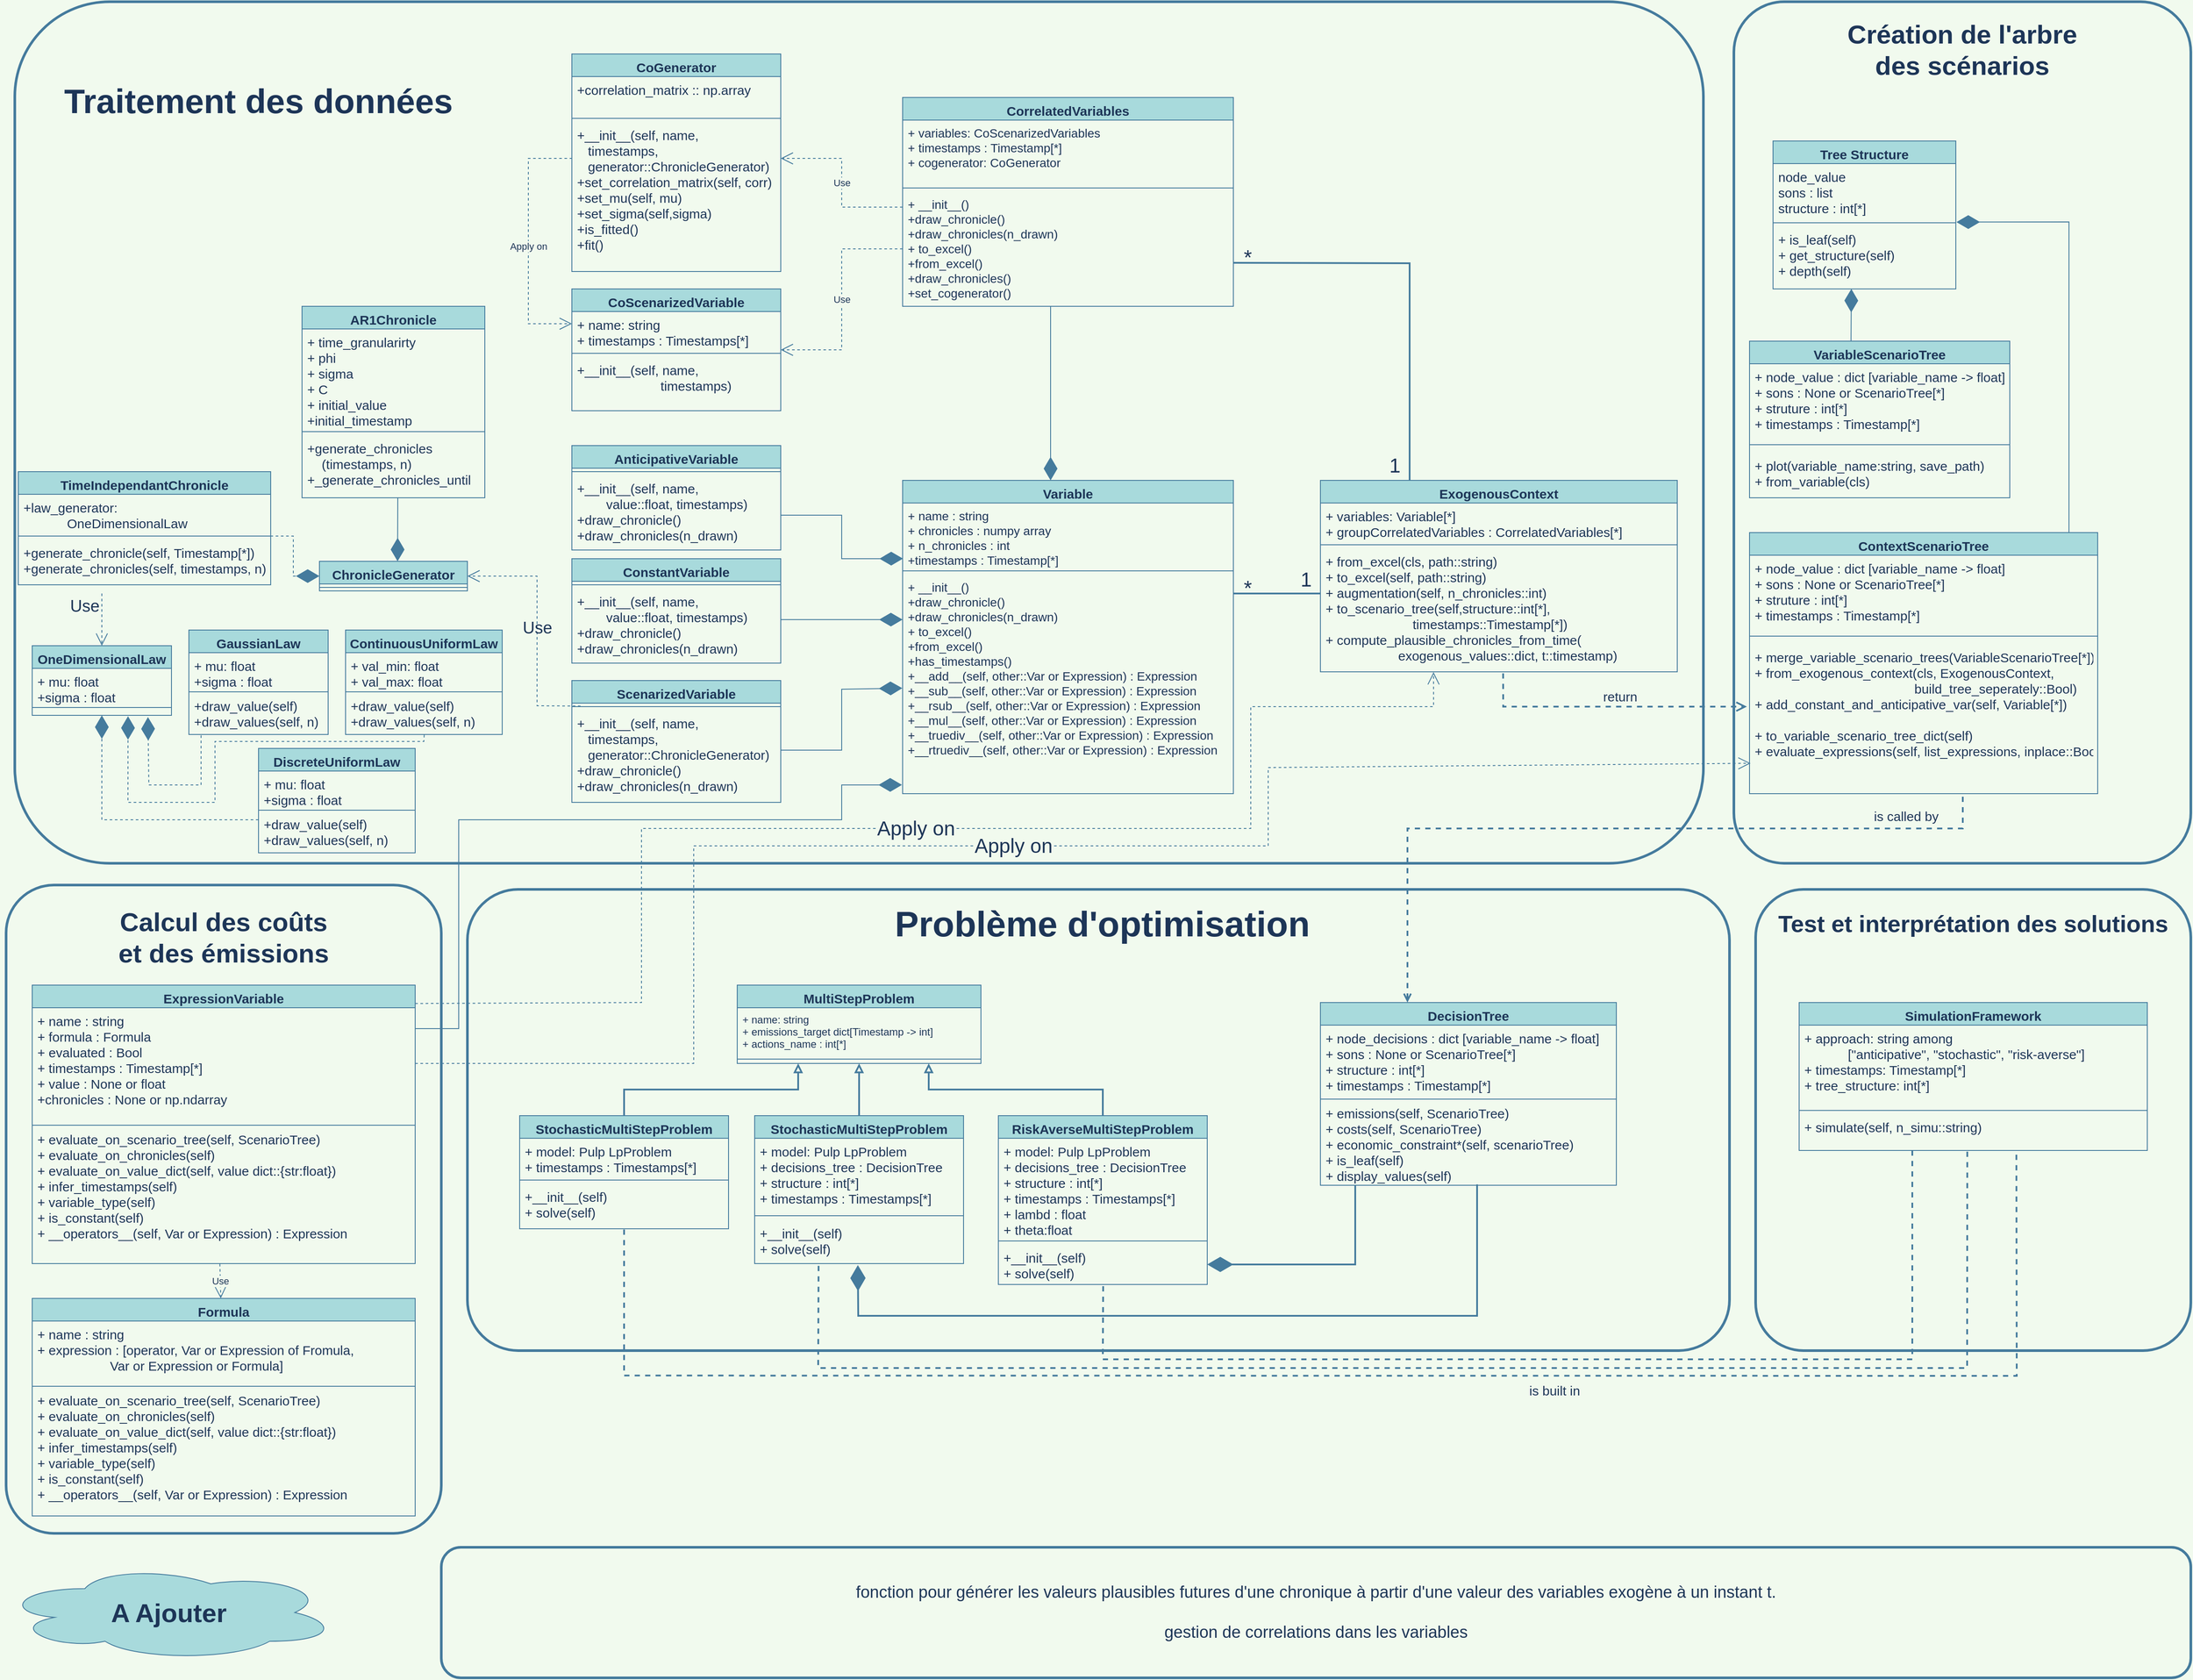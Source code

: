 <mxfile version="20.5.1" type="github">
  <diagram id="YrPUMRgpWzm4Fn-pUq0T" name="Page-1">
    <mxGraphModel dx="9001" dy="5309" grid="1" gridSize="10" guides="1" tooltips="1" connect="1" arrows="1" fold="1" page="1" pageScale="1" pageWidth="827" pageHeight="1169" background="#F1FAEE" math="0" shadow="0">
      <root>
        <mxCell id="0" />
        <mxCell id="1" parent="0" />
        <mxCell id="xvB01QNVO9UyKIm5b7mx-99" value="&lt;div style=&quot;font-size: 19px;&quot;&gt;&lt;font style=&quot;font-size: 19px;&quot;&gt;fonction pour générer les valeurs plausibles futures d&#39;une chronique à partir d&#39;une valeur des variables exogène à un instant t.&lt;/font&gt;&lt;/div&gt;&lt;div style=&quot;font-size: 19px;&quot;&gt;&lt;font style=&quot;font-size: 19px;&quot;&gt;&lt;br&gt;&lt;/font&gt;&lt;/div&gt;&lt;div style=&quot;font-size: 19px;&quot;&gt;&lt;font style=&quot;font-size: 19px;&quot;&gt;gestion de correlations dans les variables&lt;br&gt;&lt;/font&gt;&lt;/div&gt;" style="rounded=1;whiteSpace=wrap;html=1;strokeColor=#457B9D;fontSize=15;fontColor=#1D3557;fillColor=none;strokeWidth=3;" parent="1" vertex="1">
          <mxGeometry x="-1140" y="1356" width="2010" height="150" as="geometry" />
        </mxCell>
        <mxCell id="xvB01QNVO9UyKIm5b7mx-77" value="" style="rounded=1;whiteSpace=wrap;html=1;arcSize=11;connectable=0;allowArrows=0;strokeWidth=3;fillColor=none;strokeColor=#457B9D;pointerEvents=0;fontColor=#1D3557;" parent="1" vertex="1">
          <mxGeometry x="-1640" y="595" width="500" height="745" as="geometry" />
        </mxCell>
        <mxCell id="xvB01QNVO9UyKIm5b7mx-73" value="" style="rounded=1;whiteSpace=wrap;html=1;arcSize=11;connectable=0;allowArrows=0;strokeWidth=3;fillColor=none;strokeColor=#457B9D;pointerEvents=0;fontColor=#1D3557;" parent="1" vertex="1">
          <mxGeometry x="-1630" y="-420" width="1940" height="990" as="geometry" />
        </mxCell>
        <mxCell id="xvB01QNVO9UyKIm5b7mx-2" value="Variable" style="swimlane;fontStyle=1;align=center;verticalAlign=top;childLayout=stackLayout;horizontal=1;startSize=26;horizontalStack=0;resizeParent=1;resizeParentMax=0;resizeLast=0;collapsible=1;marginBottom=0;fillColor=#A8DADC;strokeColor=#457B9D;fontColor=#1D3557;fontSize=15;" parent="1" vertex="1">
          <mxGeometry x="-610" y="130" width="380" height="360" as="geometry" />
        </mxCell>
        <mxCell id="xvB01QNVO9UyKIm5b7mx-3" value="+ name : string&#xa;+ chronicles : numpy array&#xa;+ n_chronicles : int&#xa;+timestamps : Timestamp[*]&#xa;&#xa;&#xa;" style="text;strokeColor=none;fillColor=none;align=left;verticalAlign=top;spacingLeft=4;spacingRight=4;overflow=hidden;rotatable=0;points=[[0,0.5],[1,0.5]];portConstraint=eastwest;fontSize=14;fontColor=#1D3557;" parent="xvB01QNVO9UyKIm5b7mx-2" vertex="1">
          <mxGeometry y="26" width="380" height="74" as="geometry" />
        </mxCell>
        <mxCell id="xvB01QNVO9UyKIm5b7mx-4" value="" style="line;strokeWidth=1;fillColor=none;align=left;verticalAlign=middle;spacingTop=-1;spacingLeft=3;spacingRight=3;rotatable=0;labelPosition=right;points=[];portConstraint=eastwest;strokeColor=#457B9D;fontColor=#1D3557;labelBackgroundColor=#F1FAEE;" parent="xvB01QNVO9UyKIm5b7mx-2" vertex="1">
          <mxGeometry y="100" width="380" height="8" as="geometry" />
        </mxCell>
        <mxCell id="xvB01QNVO9UyKIm5b7mx-5" value="+ __init__()&#xa;+draw_chronicle()&#xa;+draw_chronicles(n_drawn)&#xa;+ to_excel()&#xa;+from_excel()&#xa;+has_timestamps()&#xa;+__add__(self, other::Var or Expression) : Expression&#xa;+__sub__(self, other::Var or Expression) : Expression&#xa;+__rsub__(self, other::Var or Expression) : Expression&#xa;+__mul__(self, other::Var or Expression) : Expression&#xa;+__truediv__(self, other::Var or Expression) : Expression&#xa;+__rtruediv__(self, other::Var or Expression) : Expression&#xa;" style="text;strokeColor=none;fillColor=none;align=left;verticalAlign=top;spacingLeft=4;spacingRight=4;overflow=hidden;rotatable=0;points=[[0,0.5],[1,0.5]];portConstraint=eastwest;fontSize=14;fontColor=#1D3557;" parent="xvB01QNVO9UyKIm5b7mx-2" vertex="1">
          <mxGeometry y="108" width="380" height="252" as="geometry" />
        </mxCell>
        <mxCell id="xvB01QNVO9UyKIm5b7mx-10" value="ContextScenarioTree" style="swimlane;fontStyle=1;align=center;verticalAlign=top;childLayout=stackLayout;horizontal=1;startSize=26;horizontalStack=0;resizeParent=1;resizeParentMax=0;resizeLast=0;collapsible=1;marginBottom=0;fillColor=#A8DADC;strokeColor=#457B9D;fontColor=#1D3557;fontSize=15;" parent="1" vertex="1">
          <mxGeometry x="363" y="190" width="400" height="300" as="geometry" />
        </mxCell>
        <mxCell id="xvB01QNVO9UyKIm5b7mx-11" value="+ node_value : dict [variable_name -&gt; float]&#xa;+ sons : None or ScenarioTree[*]&#xa;+ struture : int[*]&#xa;+ timestamps : Timestamp[*]&#xa;&#xa;&#xa;" style="text;strokeColor=none;fillColor=none;align=left;verticalAlign=top;spacingLeft=4;spacingRight=4;overflow=hidden;rotatable=0;points=[[0,0.5],[1,0.5]];portConstraint=eastwest;fontColor=#1D3557;fontSize=15;" parent="xvB01QNVO9UyKIm5b7mx-10" vertex="1">
          <mxGeometry y="26" width="400" height="84" as="geometry" />
        </mxCell>
        <mxCell id="xvB01QNVO9UyKIm5b7mx-12" value="" style="line;strokeWidth=1;fillColor=none;align=left;verticalAlign=middle;spacingTop=-1;spacingLeft=3;spacingRight=3;rotatable=0;labelPosition=right;points=[];portConstraint=eastwest;strokeColor=#457B9D;fontColor=#1D3557;labelBackgroundColor=#F1FAEE;" parent="xvB01QNVO9UyKIm5b7mx-10" vertex="1">
          <mxGeometry y="110" width="400" height="18" as="geometry" />
        </mxCell>
        <mxCell id="xvB01QNVO9UyKIm5b7mx-13" value="+ merge_variable_scenario_trees(VariableScenarioTree[*])&#xa;+ from_exogenous_context(cls, ExogenousContext, &#xa;                                            build_tree_seperately::Bool)&#xa;+ add_constant_and_anticipative_var(self, Variable[*])&#xa;&#xa;+ to_variable_scenario_tree_dict(self)&#xa;+ evaluate_expressions(self, list_expressions, inplace::Bool)&#xa;&#xa;" style="text;strokeColor=none;fillColor=none;align=left;verticalAlign=top;spacingLeft=4;spacingRight=4;overflow=hidden;rotatable=0;points=[[0,0.5],[1,0.5]];portConstraint=eastwest;fontColor=#1D3557;fontSize=15;" parent="xvB01QNVO9UyKIm5b7mx-10" vertex="1">
          <mxGeometry y="128" width="400" height="172" as="geometry" />
        </mxCell>
        <mxCell id="xvB01QNVO9UyKIm5b7mx-32" value="ExpressionVariable" style="swimlane;fontStyle=1;align=center;verticalAlign=top;childLayout=stackLayout;horizontal=1;startSize=26;horizontalStack=0;resizeParent=1;resizeParentMax=0;resizeLast=0;collapsible=1;marginBottom=0;fillColor=#A8DADC;strokeColor=#457B9D;fontColor=#1D3557;fontSize=15;" parent="1" vertex="1">
          <mxGeometry x="-1610" y="710" width="440" height="320" as="geometry" />
        </mxCell>
        <mxCell id="xvB01QNVO9UyKIm5b7mx-33" value="+ name : string&#xa;+ formula : Formula&#xa;+ evaluated : Bool&#xa;+ timestamps : Timestamp[*]&#xa;+ value : None or float&#xa;+chronicles : None or np.ndarray&#xa;&#xa;&#xa;" style="text;strokeColor=none;fillColor=none;align=left;verticalAlign=top;spacingLeft=4;spacingRight=4;overflow=hidden;rotatable=0;points=[[0,0.5],[1,0.5]];portConstraint=eastwest;fontColor=#1D3557;fontSize=15;" parent="xvB01QNVO9UyKIm5b7mx-32" vertex="1">
          <mxGeometry y="26" width="440" height="134" as="geometry" />
        </mxCell>
        <mxCell id="xvB01QNVO9UyKIm5b7mx-34" value="" style="line;strokeWidth=1;fillColor=none;align=left;verticalAlign=middle;spacingTop=-1;spacingLeft=3;spacingRight=3;rotatable=0;labelPosition=right;points=[];portConstraint=eastwest;strokeColor=#457B9D;fontColor=#1D3557;labelBackgroundColor=#F1FAEE;" parent="xvB01QNVO9UyKIm5b7mx-32" vertex="1">
          <mxGeometry y="160" width="440" height="2" as="geometry" />
        </mxCell>
        <mxCell id="xvB01QNVO9UyKIm5b7mx-35" value="+ evaluate_on_scenario_tree(self, ScenarioTree)&#xa;+ evaluate_on_chronicles(self)&#xa;+ evaluate_on_value_dict(self, value dict::{str:float})&#xa;+ infer_timestamps(self)&#xa;+ variable_type(self)&#xa;+ is_constant(self)&#xa;+ __operators__(self, Var or Expression) : Expression&#xa;&#xa;&#xa;&#xa;&#xa;" style="text;strokeColor=none;fillColor=none;align=left;verticalAlign=top;spacingLeft=4;spacingRight=4;overflow=hidden;rotatable=0;points=[[0,0.5],[1,0.5]];portConstraint=eastwest;fontColor=#1D3557;fontSize=15;" parent="xvB01QNVO9UyKIm5b7mx-32" vertex="1">
          <mxGeometry y="162" width="440" height="158" as="geometry" />
        </mxCell>
        <mxCell id="xvB01QNVO9UyKIm5b7mx-41" value="ExogenousContext" style="swimlane;fontStyle=1;align=center;verticalAlign=top;childLayout=stackLayout;horizontal=1;startSize=26;horizontalStack=0;resizeParent=1;resizeParentMax=0;resizeLast=0;collapsible=1;marginBottom=0;fillColor=#A8DADC;strokeColor=#457B9D;fontColor=#1D3557;fontSize=15;" parent="1" vertex="1">
          <mxGeometry x="-130" y="130" width="410" height="220" as="geometry" />
        </mxCell>
        <mxCell id="xvB01QNVO9UyKIm5b7mx-42" value="+ variables: Variable[*]&#xa;+ groupCorrelatedVariables : CorrelatedVariables[*]" style="text;strokeColor=none;fillColor=none;align=left;verticalAlign=top;spacingLeft=4;spacingRight=4;overflow=hidden;rotatable=0;points=[[0,0.5],[1,0.5]];portConstraint=eastwest;fontColor=#1D3557;fontSize=15;" parent="xvB01QNVO9UyKIm5b7mx-41" vertex="1">
          <mxGeometry y="26" width="410" height="44" as="geometry" />
        </mxCell>
        <mxCell id="xvB01QNVO9UyKIm5b7mx-43" value="" style="line;strokeWidth=1;fillColor=none;align=left;verticalAlign=middle;spacingTop=-1;spacingLeft=3;spacingRight=3;rotatable=0;labelPosition=right;points=[];portConstraint=eastwest;strokeColor=#457B9D;fontColor=#1D3557;labelBackgroundColor=#F1FAEE;" parent="xvB01QNVO9UyKIm5b7mx-41" vertex="1">
          <mxGeometry y="70" width="410" height="8" as="geometry" />
        </mxCell>
        <mxCell id="xvB01QNVO9UyKIm5b7mx-44" value="+ from_excel(cls, path::string)&#xa;+ to_excel(self, path::string)&#xa;+ augmentation(self, n_chronicles::int)&#xa;+ to_scenario_tree(self,structure::int[*], &#xa;                        timestamps::Timestamp[*])&#xa;+ compute_plausible_chronicles_from_time(&#xa;                    exogenous_values::dict, t::timestamp)&#xa;" style="text;strokeColor=none;fillColor=none;align=left;verticalAlign=top;spacingLeft=4;spacingRight=4;overflow=hidden;rotatable=0;points=[[0,0.5],[1,0.5]];portConstraint=eastwest;fontColor=#1D3557;fontSize=15;" parent="xvB01QNVO9UyKIm5b7mx-41" vertex="1">
          <mxGeometry y="78" width="410" height="142" as="geometry" />
        </mxCell>
        <mxCell id="xvB01QNVO9UyKIm5b7mx-47" value="DecisionTree" style="swimlane;fontStyle=1;align=center;verticalAlign=top;childLayout=stackLayout;horizontal=1;startSize=26;horizontalStack=0;resizeParent=1;resizeParentMax=0;resizeLast=0;collapsible=1;marginBottom=0;fillColor=#A8DADC;strokeColor=#457B9D;fontColor=#1D3557;fontSize=15;" parent="1" vertex="1">
          <mxGeometry x="-130" y="730" width="340" height="210" as="geometry" />
        </mxCell>
        <mxCell id="xvB01QNVO9UyKIm5b7mx-48" value="+ node_decisions : dict [variable_name -&gt; float]&#xa;+ sons : None or ScenarioTree[*]&#xa;+ structure : int[*]&#xa;+ timestamps : Timestamp[*]&#xa;&#xa;&#xa;" style="text;strokeColor=none;fillColor=none;align=left;verticalAlign=top;spacingLeft=4;spacingRight=4;overflow=hidden;rotatable=0;points=[[0,0.5],[1,0.5]];portConstraint=eastwest;fontColor=#1D3557;fontSize=15;" parent="xvB01QNVO9UyKIm5b7mx-47" vertex="1">
          <mxGeometry y="26" width="340" height="84" as="geometry" />
        </mxCell>
        <mxCell id="xvB01QNVO9UyKIm5b7mx-49" value="" style="line;strokeWidth=1;fillColor=none;align=left;verticalAlign=middle;spacingTop=-1;spacingLeft=3;spacingRight=3;rotatable=0;labelPosition=right;points=[];portConstraint=eastwest;strokeColor=#457B9D;fontColor=#1D3557;labelBackgroundColor=#F1FAEE;" parent="xvB01QNVO9UyKIm5b7mx-47" vertex="1">
          <mxGeometry y="110" width="340" height="2" as="geometry" />
        </mxCell>
        <mxCell id="xvB01QNVO9UyKIm5b7mx-50" value="+ emissions(self, ScenarioTree)&#xa;+ costs(self, ScenarioTree)&#xa;+ economic_constraint*(self, scenarioTree)&#xa;+ is_leaf(self)&#xa;+ display_values(self)" style="text;strokeColor=none;fillColor=none;align=left;verticalAlign=top;spacingLeft=4;spacingRight=4;overflow=hidden;rotatable=0;points=[[0,0.5],[1,0.5]];portConstraint=eastwest;fontColor=#1D3557;fontSize=15;" parent="xvB01QNVO9UyKIm5b7mx-47" vertex="1">
          <mxGeometry y="112" width="340" height="98" as="geometry" />
        </mxCell>
        <mxCell id="xvB01QNVO9UyKIm5b7mx-53" value="MultiStepProblem" style="swimlane;fontStyle=1;align=center;verticalAlign=top;childLayout=stackLayout;horizontal=1;startSize=26;horizontalStack=0;resizeParent=1;resizeParentMax=0;resizeLast=0;collapsible=1;marginBottom=0;fillColor=#A8DADC;strokeColor=#457B9D;fontColor=#1D3557;fontSize=15;" parent="1" vertex="1">
          <mxGeometry x="-800" y="710" width="280" height="90" as="geometry" />
        </mxCell>
        <mxCell id="xvB01QNVO9UyKIm5b7mx-54" value="+ name: string&#xa;+ emissions_target dict[Timestamp -&gt; int]&#xa;+ actions_name : int[*]&#xa;&#xa;" style="text;strokeColor=none;fillColor=none;align=left;verticalAlign=top;spacingLeft=4;spacingRight=4;overflow=hidden;rotatable=0;points=[[0,0.5],[1,0.5]];portConstraint=eastwest;fontColor=#1D3557;" parent="xvB01QNVO9UyKIm5b7mx-53" vertex="1">
          <mxGeometry y="26" width="280" height="54" as="geometry" />
        </mxCell>
        <mxCell id="xvB01QNVO9UyKIm5b7mx-55" value="" style="line;strokeWidth=1;fillColor=none;align=left;verticalAlign=middle;spacingTop=-1;spacingLeft=3;spacingRight=3;rotatable=0;labelPosition=right;points=[];portConstraint=eastwest;strokeColor=#457B9D;fontColor=#1D3557;labelBackgroundColor=#F1FAEE;" parent="xvB01QNVO9UyKIm5b7mx-53" vertex="1">
          <mxGeometry y="80" width="280" height="10" as="geometry" />
        </mxCell>
        <mxCell id="xvB01QNVO9UyKIm5b7mx-57" value="StochasticMultiStepProblem" style="swimlane;fontStyle=1;align=center;verticalAlign=top;childLayout=stackLayout;horizontal=1;startSize=26;horizontalStack=0;resizeParent=1;resizeParentMax=0;resizeLast=0;collapsible=1;marginBottom=0;fillColor=#A8DADC;strokeColor=#457B9D;fontColor=#1D3557;fontSize=15;" parent="1" vertex="1">
          <mxGeometry x="-1050" y="860" width="240" height="130" as="geometry" />
        </mxCell>
        <mxCell id="xvB01QNVO9UyKIm5b7mx-58" value="+ model: Pulp LpProblem&#xa;+ timestamps : Timestamps[*]" style="text;strokeColor=none;fillColor=none;align=left;verticalAlign=top;spacingLeft=4;spacingRight=4;overflow=hidden;rotatable=0;points=[[0,0.5],[1,0.5]];portConstraint=eastwest;fontColor=#1D3557;fontSize=15;" parent="xvB01QNVO9UyKIm5b7mx-57" vertex="1">
          <mxGeometry y="26" width="240" height="44" as="geometry" />
        </mxCell>
        <mxCell id="xvB01QNVO9UyKIm5b7mx-59" value="" style="line;strokeWidth=1;fillColor=none;align=left;verticalAlign=middle;spacingTop=-1;spacingLeft=3;spacingRight=3;rotatable=0;labelPosition=right;points=[];portConstraint=eastwest;strokeColor=#457B9D;fontColor=#1D3557;labelBackgroundColor=#F1FAEE;" parent="xvB01QNVO9UyKIm5b7mx-57" vertex="1">
          <mxGeometry y="70" width="240" height="8" as="geometry" />
        </mxCell>
        <mxCell id="xvB01QNVO9UyKIm5b7mx-60" value="+__init__(self)&#xa;+ solve(self)&#xa;&#xa;&#xa;" style="text;strokeColor=none;fillColor=none;align=left;verticalAlign=top;spacingLeft=4;spacingRight=4;overflow=hidden;rotatable=0;points=[[0,0.5],[1,0.5]];portConstraint=eastwest;fontColor=#1D3557;fontSize=15;" parent="xvB01QNVO9UyKIm5b7mx-57" vertex="1">
          <mxGeometry y="78" width="240" height="52" as="geometry" />
        </mxCell>
        <mxCell id="xvB01QNVO9UyKIm5b7mx-61" value="StochasticMultiStepProblem" style="swimlane;fontStyle=1;align=center;verticalAlign=top;childLayout=stackLayout;horizontal=1;startSize=26;horizontalStack=0;resizeParent=1;resizeParentMax=0;resizeLast=0;collapsible=1;marginBottom=0;fillColor=#A8DADC;strokeColor=#457B9D;fontColor=#1D3557;fontSize=15;" parent="1" vertex="1">
          <mxGeometry x="-780" y="860" width="240" height="170" as="geometry" />
        </mxCell>
        <mxCell id="xvB01QNVO9UyKIm5b7mx-62" value="+ model: Pulp LpProblem&#xa;+ decisions_tree : DecisionTree&#xa;+ structure : int[*]&#xa;+ timestamps : Timestamps[*]&#xa;&#xa;" style="text;strokeColor=none;fillColor=none;align=left;verticalAlign=top;spacingLeft=4;spacingRight=4;overflow=hidden;rotatable=0;points=[[0,0.5],[1,0.5]];portConstraint=eastwest;fontColor=#1D3557;fontSize=15;" parent="xvB01QNVO9UyKIm5b7mx-61" vertex="1">
          <mxGeometry y="26" width="240" height="84" as="geometry" />
        </mxCell>
        <mxCell id="xvB01QNVO9UyKIm5b7mx-63" value="" style="line;strokeWidth=1;fillColor=none;align=left;verticalAlign=middle;spacingTop=-1;spacingLeft=3;spacingRight=3;rotatable=0;labelPosition=right;points=[];portConstraint=eastwest;strokeColor=#457B9D;fontColor=#1D3557;labelBackgroundColor=#F1FAEE;" parent="xvB01QNVO9UyKIm5b7mx-61" vertex="1">
          <mxGeometry y="110" width="240" height="10" as="geometry" />
        </mxCell>
        <mxCell id="xvB01QNVO9UyKIm5b7mx-64" value="+__init__(self)&#xa;+ solve(self)&#xa;" style="text;strokeColor=none;fillColor=none;align=left;verticalAlign=top;spacingLeft=4;spacingRight=4;overflow=hidden;rotatable=0;points=[[0,0.5],[1,0.5]];portConstraint=eastwest;fontColor=#1D3557;fontSize=15;" parent="xvB01QNVO9UyKIm5b7mx-61" vertex="1">
          <mxGeometry y="120" width="240" height="50" as="geometry" />
        </mxCell>
        <mxCell id="xvB01QNVO9UyKIm5b7mx-65" value="RiskAverseMultiStepProblem" style="swimlane;fontStyle=1;align=center;verticalAlign=top;childLayout=stackLayout;horizontal=1;startSize=26;horizontalStack=0;resizeParent=1;resizeParentMax=0;resizeLast=0;collapsible=1;marginBottom=0;fillColor=#A8DADC;strokeColor=#457B9D;fontColor=#1D3557;fontSize=15;" parent="1" vertex="1">
          <mxGeometry x="-500" y="860" width="240" height="194" as="geometry" />
        </mxCell>
        <mxCell id="xvB01QNVO9UyKIm5b7mx-66" value="+ model: Pulp LpProblem&#xa;+ decisions_tree : DecisionTree&#xa;+ structure : int[*]&#xa;+ timestamps : Timestamps[*]&#xa;+ lambd : float&#xa;+ theta:float&#xa;&#xa;&#xa;&#xa;&#xa;" style="text;strokeColor=none;fillColor=none;align=left;verticalAlign=top;spacingLeft=4;spacingRight=4;overflow=hidden;rotatable=0;points=[[0,0.5],[1,0.5]];portConstraint=eastwest;fontColor=#1D3557;fontSize=15;" parent="xvB01QNVO9UyKIm5b7mx-65" vertex="1">
          <mxGeometry y="26" width="240" height="114" as="geometry" />
        </mxCell>
        <mxCell id="xvB01QNVO9UyKIm5b7mx-67" value="" style="line;strokeWidth=1;fillColor=none;align=left;verticalAlign=middle;spacingTop=-1;spacingLeft=3;spacingRight=3;rotatable=0;labelPosition=right;points=[];portConstraint=eastwest;strokeColor=#457B9D;fontColor=#1D3557;labelBackgroundColor=#F1FAEE;" parent="xvB01QNVO9UyKIm5b7mx-65" vertex="1">
          <mxGeometry y="140" width="240" height="8" as="geometry" />
        </mxCell>
        <mxCell id="xvB01QNVO9UyKIm5b7mx-68" value="+__init__(self)&#xa;+ solve(self)&#xa;&#xa;&#xa;&#xa;&#xa;" style="text;strokeColor=none;fillColor=none;align=left;verticalAlign=top;spacingLeft=4;spacingRight=4;overflow=hidden;rotatable=0;points=[[0,0.5],[1,0.5]];portConstraint=eastwest;fontColor=#1D3557;fontSize=15;" parent="xvB01QNVO9UyKIm5b7mx-65" vertex="1">
          <mxGeometry y="148" width="240" height="46" as="geometry" />
        </mxCell>
        <mxCell id="xvB01QNVO9UyKIm5b7mx-69" value="SimulationFramework" style="swimlane;fontStyle=1;align=center;verticalAlign=top;childLayout=stackLayout;horizontal=1;startSize=26;horizontalStack=0;resizeParent=1;resizeParentMax=0;resizeLast=0;collapsible=1;marginBottom=0;fillColor=#A8DADC;strokeColor=#457B9D;fontColor=#1D3557;fontSize=15;" parent="1" vertex="1">
          <mxGeometry x="420" y="730" width="400" height="170" as="geometry" />
        </mxCell>
        <mxCell id="xvB01QNVO9UyKIm5b7mx-70" value="+ approach: string among &#xa;            [&quot;anticipative&quot;, &quot;stochastic&quot;, &quot;risk-averse&quot;]&#xa;+ timestamps: Timestamp[*]&#xa;+ tree_structure: int[*] &#xa;" style="text;strokeColor=none;fillColor=none;align=left;verticalAlign=top;spacingLeft=4;spacingRight=4;overflow=hidden;rotatable=0;points=[[0,0.5],[1,0.5]];portConstraint=eastwest;fontColor=#1D3557;fontSize=15;" parent="xvB01QNVO9UyKIm5b7mx-69" vertex="1">
          <mxGeometry y="26" width="400" height="94" as="geometry" />
        </mxCell>
        <mxCell id="xvB01QNVO9UyKIm5b7mx-71" value="" style="line;strokeWidth=1;fillColor=none;align=left;verticalAlign=middle;spacingTop=-1;spacingLeft=3;spacingRight=3;rotatable=0;labelPosition=right;points=[];portConstraint=eastwest;strokeColor=#457B9D;fontColor=#1D3557;labelBackgroundColor=#F1FAEE;" parent="xvB01QNVO9UyKIm5b7mx-69" vertex="1">
          <mxGeometry y="120" width="400" height="8" as="geometry" />
        </mxCell>
        <mxCell id="xvB01QNVO9UyKIm5b7mx-72" value="+ simulate(self, n_simu::string)&#xa;" style="text;strokeColor=none;fillColor=none;align=left;verticalAlign=top;spacingLeft=4;spacingRight=4;overflow=hidden;rotatable=0;points=[[0,0.5],[1,0.5]];portConstraint=eastwest;fontColor=#1D3557;fontSize=15;" parent="xvB01QNVO9UyKIm5b7mx-69" vertex="1">
          <mxGeometry y="128" width="400" height="42" as="geometry" />
        </mxCell>
        <mxCell id="xvB01QNVO9UyKIm5b7mx-74" value="&lt;font style=&quot;font-size: 39px;&quot;&gt;&lt;b&gt;&lt;font style=&quot;font-size: 39px;&quot;&gt;Traitement des données&lt;/font&gt;&lt;/b&gt;&lt;/font&gt;" style="text;html=1;strokeColor=none;fillColor=none;align=center;verticalAlign=middle;whiteSpace=wrap;rounded=0;strokeWidth=3;fontColor=#1D3557;" parent="1" vertex="1">
          <mxGeometry x="-1595" y="-360" width="490" height="110" as="geometry" />
        </mxCell>
        <mxCell id="xvB01QNVO9UyKIm5b7mx-75" value="" style="rounded=1;whiteSpace=wrap;html=1;arcSize=11;connectable=0;allowArrows=0;strokeWidth=3;fillColor=none;strokeColor=#457B9D;pointerEvents=0;fontColor=#1D3557;" parent="1" vertex="1">
          <mxGeometry x="345" y="-420" width="525" height="990" as="geometry" />
        </mxCell>
        <mxCell id="xvB01QNVO9UyKIm5b7mx-76" value="&lt;div style=&quot;font-size: 30px;&quot;&gt;&lt;font style=&quot;font-size: 30px;&quot;&gt;&lt;b&gt;&lt;font style=&quot;font-size: 30px;&quot;&gt;Création de l&#39;arbre&lt;/font&gt;&lt;/b&gt;&lt;/font&gt;&lt;/div&gt;&lt;div style=&quot;font-size: 30px;&quot;&gt;&lt;font style=&quot;font-size: 30px;&quot;&gt;&lt;b&gt;&lt;font style=&quot;font-size: 30px;&quot;&gt;des scénarios&lt;br&gt;&lt;/font&gt;&lt;/b&gt;&lt;/font&gt;&lt;/div&gt;" style="text;html=1;strokeColor=none;fillColor=none;align=center;verticalAlign=middle;whiteSpace=wrap;rounded=0;strokeWidth=3;fontColor=#1D3557;" parent="1" vertex="1">
          <mxGeometry x="345" y="-410" width="525" height="90" as="geometry" />
        </mxCell>
        <mxCell id="xvB01QNVO9UyKIm5b7mx-78" value="&lt;div&gt;&lt;font style=&quot;font-size: 30px;&quot;&gt;&lt;b&gt;Calcul des coûts &lt;br&gt;&lt;/b&gt;&lt;/font&gt;&lt;/div&gt;&lt;div&gt;&lt;font style=&quot;font-size: 30px;&quot;&gt;&lt;b&gt;et des émissions&lt;/b&gt;&lt;/font&gt;&lt;/div&gt;" style="text;html=1;strokeColor=none;fillColor=none;align=center;verticalAlign=middle;whiteSpace=wrap;rounded=0;strokeWidth=3;fontColor=#1D3557;" parent="1" vertex="1">
          <mxGeometry x="-1640" y="615" width="500" height="80" as="geometry" />
        </mxCell>
        <mxCell id="xvB01QNVO9UyKIm5b7mx-79" value="" style="rounded=1;whiteSpace=wrap;html=1;arcSize=11;connectable=0;allowArrows=0;strokeWidth=3;fillColor=none;strokeColor=#457B9D;pointerEvents=0;fontColor=#1D3557;" parent="1" vertex="1">
          <mxGeometry x="-1110" y="600" width="1450" height="530" as="geometry" />
        </mxCell>
        <mxCell id="xvB01QNVO9UyKIm5b7mx-80" value="&lt;div style=&quot;font-size: 41px;&quot;&gt;&lt;font style=&quot;font-size: 41px;&quot;&gt;&lt;b&gt;&lt;font style=&quot;font-size: 41px;&quot;&gt;Problème d&#39;optimisation&lt;br&gt;&lt;/font&gt;&lt;/b&gt;&lt;/font&gt;&lt;/div&gt;" style="text;html=1;strokeColor=none;fillColor=none;align=center;verticalAlign=middle;whiteSpace=wrap;rounded=0;strokeWidth=3;fontColor=#1D3557;" parent="1" vertex="1">
          <mxGeometry x="-1100" y="600" width="1438.5" height="80" as="geometry" />
        </mxCell>
        <mxCell id="xvB01QNVO9UyKIm5b7mx-81" value="" style="rounded=1;whiteSpace=wrap;html=1;arcSize=11;connectable=0;allowArrows=0;strokeWidth=3;fillColor=none;strokeColor=#457B9D;pointerEvents=0;fontColor=#1D3557;" parent="1" vertex="1">
          <mxGeometry x="370" y="600" width="500" height="530" as="geometry" />
        </mxCell>
        <mxCell id="xvB01QNVO9UyKIm5b7mx-86" value="&lt;font style=&quot;font-size: 27px;&quot;&gt;&lt;b&gt;Test et interprétation des solutions&lt;/b&gt;&lt;/font&gt;" style="text;html=1;strokeColor=none;fillColor=none;align=center;verticalAlign=middle;whiteSpace=wrap;rounded=0;strokeWidth=3;fontColor=#1D3557;" parent="1" vertex="1">
          <mxGeometry x="370" y="600" width="500" height="80" as="geometry" />
        </mxCell>
        <mxCell id="xvB01QNVO9UyKIm5b7mx-95" value="&lt;font style=&quot;font-size: 30px;&quot;&gt;&lt;b&gt;A Ajouter&lt;/b&gt;&lt;/font&gt;" style="ellipse;shape=cloud;whiteSpace=wrap;html=1;strokeColor=#457B9D;fontSize=15;fontColor=#1D3557;fillColor=#A8DADC;" parent="1" vertex="1">
          <mxGeometry x="-1646" y="1376" width="386" height="110" as="geometry" />
        </mxCell>
        <mxCell id="xvB01QNVO9UyKIm5b7mx-119" value="" style="endArrow=block;html=1;rounded=0;strokeColor=#457B9D;fontSize=15;fontColor=#1D3557;fillColor=#A8DADC;entryX=0.25;entryY=1;entryDx=0;entryDy=0;endFill=0;strokeWidth=2;labelBackgroundColor=#F1FAEE;" parent="1" target="xvB01QNVO9UyKIm5b7mx-53" edge="1">
          <mxGeometry width="50" height="50" relative="1" as="geometry">
            <mxPoint x="-930" y="860" as="sourcePoint" />
            <mxPoint x="-880" y="810" as="targetPoint" />
            <Array as="points">
              <mxPoint x="-930" y="830" />
              <mxPoint x="-730" y="830" />
            </Array>
          </mxGeometry>
        </mxCell>
        <mxCell id="xvB01QNVO9UyKIm5b7mx-121" value="" style="endArrow=block;html=1;rounded=0;strokeColor=#457B9D;fontSize=15;fontColor=#1D3557;fillColor=#A8DADC;entryX=0.5;entryY=1;entryDx=0;entryDy=0;endFill=0;strokeWidth=2;labelBackgroundColor=#F1FAEE;" parent="1" target="xvB01QNVO9UyKIm5b7mx-53" edge="1">
          <mxGeometry width="50" height="50" relative="1" as="geometry">
            <mxPoint x="-660" y="860" as="sourcePoint" />
            <mxPoint x="-610" y="810" as="targetPoint" />
          </mxGeometry>
        </mxCell>
        <mxCell id="xvB01QNVO9UyKIm5b7mx-122" value="" style="endArrow=block;html=1;rounded=0;strokeColor=#457B9D;fontSize=15;fontColor=#1D3557;fillColor=#A8DADC;entryX=0.25;entryY=1;entryDx=0;entryDy=0;endFill=0;strokeWidth=2;labelBackgroundColor=#F1FAEE;" parent="1" edge="1">
          <mxGeometry width="50" height="50" relative="1" as="geometry">
            <mxPoint x="-380" y="860" as="sourcePoint" />
            <mxPoint x="-580" y="800" as="targetPoint" />
            <Array as="points">
              <mxPoint x="-380" y="830" />
              <mxPoint x="-580" y="830" />
            </Array>
          </mxGeometry>
        </mxCell>
        <mxCell id="xvB01QNVO9UyKIm5b7mx-125" value="&lt;div align=&quot;center&quot;&gt;&lt;span style=&quot;background-color: transparent;&quot;&gt;return&lt;/span&gt;&lt;/div&gt;" style="html=1;verticalAlign=bottom;endArrow=open;dashed=1;endSize=8;rounded=0;strokeColor=#457B9D;strokeWidth=2;fontSize=15;fontColor=#1D3557;fillColor=#A8DADC;exitX=0.512;exitY=1.012;exitDx=0;exitDy=0;exitPerimeter=0;endFill=1;startFill=1;align=center;labelBackgroundColor=#F1FAEE;" parent="1" source="xvB01QNVO9UyKIm5b7mx-44" edge="1">
          <mxGeometry x="0.083" relative="1" as="geometry">
            <mxPoint x="660" y="650" as="sourcePoint" />
            <mxPoint x="360" y="390" as="targetPoint" />
            <Array as="points">
              <mxPoint x="80" y="390" />
            </Array>
            <mxPoint as="offset" />
          </mxGeometry>
        </mxCell>
        <mxCell id="xvB01QNVO9UyKIm5b7mx-130" value="" style="endArrow=none;html=1;edgeStyle=orthogonalEdgeStyle;rounded=0;labelBackgroundColor=none;strokeColor=#457B9D;strokeWidth=2;fontSize=15;fontColor=#1D3557;fillColor=#A8DADC;" parent="1" edge="1">
          <mxGeometry relative="1" as="geometry">
            <mxPoint x="-230" y="260" as="sourcePoint" />
            <mxPoint x="-130" y="260" as="targetPoint" />
          </mxGeometry>
        </mxCell>
        <mxCell id="xvB01QNVO9UyKIm5b7mx-131" value="&lt;font style=&quot;font-size: 24px;&quot;&gt;*&lt;/font&gt;" style="edgeLabel;resizable=0;html=1;align=left;verticalAlign=bottom;strokeColor=#457B9D;fontSize=15;fontColor=#1D3557;fillColor=none;labelBackgroundColor=none;" parent="xvB01QNVO9UyKIm5b7mx-130" connectable="0" vertex="1">
          <mxGeometry x="-1" relative="1" as="geometry">
            <mxPoint x="10" y="10" as="offset" />
          </mxGeometry>
        </mxCell>
        <mxCell id="xvB01QNVO9UyKIm5b7mx-132" value="&lt;font style=&quot;font-size: 23px;&quot;&gt;1&lt;/font&gt;" style="edgeLabel;resizable=0;html=1;align=right;verticalAlign=bottom;strokeColor=#457B9D;fontSize=15;fontColor=#1D3557;fillColor=none;labelBackgroundColor=none;" parent="xvB01QNVO9UyKIm5b7mx-130" connectable="0" vertex="1">
          <mxGeometry x="1" relative="1" as="geometry">
            <mxPoint x="-10" as="offset" />
          </mxGeometry>
        </mxCell>
        <mxCell id="xvB01QNVO9UyKIm5b7mx-144" value="" style="endArrow=none;dashed=1;html=1;rounded=0;labelBackgroundColor=#F1FAEE;strokeColor=#457B9D;strokeWidth=2;fontSize=9;fontColor=#1D3557;fillColor=#A8DADC;endFill=0;startArrow=open;startFill=0;" parent="1" edge="1">
          <mxGeometry width="50" height="50" relative="1" as="geometry">
            <mxPoint x="-30" y="730" as="sourcePoint" />
            <mxPoint x="608" y="490" as="targetPoint" />
            <Array as="points">
              <mxPoint x="-30" y="530" />
              <mxPoint x="608" y="530" />
            </Array>
          </mxGeometry>
        </mxCell>
        <mxCell id="xvB01QNVO9UyKIm5b7mx-145" value="is called by" style="text;strokeColor=none;fillColor=none;align=left;verticalAlign=middle;spacingLeft=4;spacingRight=4;overflow=hidden;points=[[0,0.5],[1,0.5]];portConstraint=eastwest;rotatable=0;labelBackgroundColor=none;fontSize=15;fontColor=#1D3557;" parent="1" vertex="1">
          <mxGeometry x="500" y="500" width="100" height="30" as="geometry" />
        </mxCell>
        <mxCell id="xvB01QNVO9UyKIm5b7mx-146" value="" style="endArrow=diamondThin;endFill=1;endSize=24;html=1;rounded=0;labelBackgroundColor=#F1FAEE;strokeColor=#457B9D;strokeWidth=2;fontSize=15;fontColor=#1D3557;fillColor=#A8DADC;entryX=1;entryY=0.5;entryDx=0;entryDy=0;" parent="1" target="xvB01QNVO9UyKIm5b7mx-68" edge="1">
          <mxGeometry width="160" relative="1" as="geometry">
            <mxPoint x="-90" y="940" as="sourcePoint" />
            <mxPoint x="150" y="970" as="targetPoint" />
            <Array as="points">
              <mxPoint x="-90" y="1031" />
            </Array>
          </mxGeometry>
        </mxCell>
        <mxCell id="xvB01QNVO9UyKIm5b7mx-147" value="" style="endArrow=diamondThin;endFill=1;endSize=24;html=1;rounded=0;labelBackgroundColor=#F1FAEE;strokeColor=#457B9D;strokeWidth=2;fontSize=15;fontColor=#1D3557;fillColor=#A8DADC;entryX=0.494;entryY=1.034;entryDx=0;entryDy=0;entryPerimeter=0;" parent="1" target="xvB01QNVO9UyKIm5b7mx-64" edge="1">
          <mxGeometry width="160" relative="1" as="geometry">
            <mxPoint x="50" y="939" as="sourcePoint" />
            <mxPoint x="-120" y="1030" as="targetPoint" />
            <Array as="points">
              <mxPoint x="50" y="1090" />
              <mxPoint x="-661" y="1090" />
            </Array>
          </mxGeometry>
        </mxCell>
        <mxCell id="xvB01QNVO9UyKIm5b7mx-149" value="" style="endArrow=none;dashed=1;html=1;rounded=0;labelBackgroundColor=#F1FAEE;strokeColor=#457B9D;strokeWidth=2;fontSize=15;fontColor=#1D3557;fillColor=#A8DADC;exitX=0.483;exitY=1.032;exitDx=0;exitDy=0;exitPerimeter=0;entryX=0.306;entryY=1.027;entryDx=0;entryDy=0;entryPerimeter=0;" parent="1" source="xvB01QNVO9UyKIm5b7mx-72" target="xvB01QNVO9UyKIm5b7mx-64" edge="1">
          <mxGeometry width="50" height="50" relative="1" as="geometry">
            <mxPoint x="560" y="1130" as="sourcePoint" />
            <mxPoint x="-970" y="1160" as="targetPoint" />
            <Array as="points">
              <mxPoint x="613" y="1150" />
              <mxPoint x="-707" y="1150" />
            </Array>
          </mxGeometry>
        </mxCell>
        <mxCell id="xvB01QNVO9UyKIm5b7mx-150" value="" style="endArrow=none;dashed=1;html=1;rounded=0;labelBackgroundColor=#F1FAEE;strokeColor=#457B9D;strokeWidth=2;fontSize=15;fontColor=#1D3557;fillColor=#A8DADC;exitX=0.624;exitY=1.115;exitDx=0;exitDy=0;exitPerimeter=0;" parent="1" source="xvB01QNVO9UyKIm5b7mx-72" edge="1">
          <mxGeometry width="50" height="50" relative="1" as="geometry">
            <mxPoint x="613.2" y="900.004" as="sourcePoint" />
            <mxPoint x="-930" y="988.66" as="targetPoint" />
            <Array as="points">
              <mxPoint x="670" y="1159" />
              <mxPoint x="-930" y="1158.66" />
            </Array>
          </mxGeometry>
        </mxCell>
        <mxCell id="xvB01QNVO9UyKIm5b7mx-152" value="" style="endArrow=none;dashed=1;html=1;rounded=0;labelBackgroundColor=#F1FAEE;strokeColor=#457B9D;strokeWidth=2;fontSize=15;fontColor=#1D3557;fillColor=#A8DADC;exitX=0.325;exitY=1;exitDx=0;exitDy=0;exitPerimeter=0;entryX=0.306;entryY=1.027;entryDx=0;entryDy=0;entryPerimeter=0;" parent="1" source="xvB01QNVO9UyKIm5b7mx-72" edge="1">
          <mxGeometry width="50" height="50" relative="1" as="geometry">
            <mxPoint x="940.2" y="920.004" as="sourcePoint" />
            <mxPoint x="-379.56" y="1050.01" as="targetPoint" />
            <Array as="points">
              <mxPoint x="550" y="1140" />
              <mxPoint x="-380" y="1140" />
            </Array>
          </mxGeometry>
        </mxCell>
        <mxCell id="xvB01QNVO9UyKIm5b7mx-153" value="is built in" style="text;strokeColor=none;fillColor=none;align=left;verticalAlign=middle;spacingLeft=4;spacingRight=4;overflow=hidden;points=[[0,0.5],[1,0.5]];portConstraint=eastwest;rotatable=0;labelBackgroundColor=none;fontSize=15;fontColor=#1D3557;" parent="1" vertex="1">
          <mxGeometry x="104" y="1160" width="80" height="30" as="geometry" />
        </mxCell>
        <mxCell id="4RM4NR4GC0Qe-5DVOWCv-5" value="ConstantVariable" style="swimlane;fontStyle=1;align=center;verticalAlign=top;childLayout=stackLayout;horizontal=1;startSize=26;horizontalStack=0;resizeParent=1;resizeParentMax=0;resizeLast=0;collapsible=1;marginBottom=0;fillColor=#A8DADC;strokeColor=#457B9D;fontColor=#1D3557;fontSize=15;" parent="1" vertex="1">
          <mxGeometry x="-990" y="220" width="240" height="120" as="geometry" />
        </mxCell>
        <mxCell id="4RM4NR4GC0Qe-5DVOWCv-7" value="" style="line;strokeWidth=1;fillColor=none;align=left;verticalAlign=middle;spacingTop=-1;spacingLeft=3;spacingRight=3;rotatable=0;labelPosition=right;points=[];portConstraint=eastwest;strokeColor=#457B9D;fontColor=#1D3557;labelBackgroundColor=#F1FAEE;" parent="4RM4NR4GC0Qe-5DVOWCv-5" vertex="1">
          <mxGeometry y="26" width="240" height="8" as="geometry" />
        </mxCell>
        <mxCell id="4RM4NR4GC0Qe-5DVOWCv-8" value="+__init__(self, name, &#xa;        value::float, timestamps)&#xa;+draw_chronicle()&#xa;+draw_chronicles(n_drawn)" style="text;strokeColor=none;fillColor=none;align=left;verticalAlign=top;spacingLeft=4;spacingRight=4;overflow=hidden;rotatable=0;points=[[0,0.5],[1,0.5]];portConstraint=eastwest;fontColor=#1D3557;fontSize=15;" parent="4RM4NR4GC0Qe-5DVOWCv-5" vertex="1">
          <mxGeometry y="34" width="240" height="86" as="geometry" />
        </mxCell>
        <mxCell id="4RM4NR4GC0Qe-5DVOWCv-12" value="AnticipativeVariable" style="swimlane;fontStyle=1;align=center;verticalAlign=top;childLayout=stackLayout;horizontal=1;startSize=26;horizontalStack=0;resizeParent=1;resizeParentMax=0;resizeLast=0;collapsible=1;marginBottom=0;fillColor=#A8DADC;strokeColor=#457B9D;fontColor=#1D3557;fontSize=15;" parent="1" vertex="1">
          <mxGeometry x="-990" y="90" width="240" height="120" as="geometry" />
        </mxCell>
        <mxCell id="4RM4NR4GC0Qe-5DVOWCv-13" value="" style="line;strokeWidth=1;fillColor=none;align=left;verticalAlign=middle;spacingTop=-1;spacingLeft=3;spacingRight=3;rotatable=0;labelPosition=right;points=[];portConstraint=eastwest;strokeColor=#457B9D;fontColor=#1D3557;labelBackgroundColor=#F1FAEE;" parent="4RM4NR4GC0Qe-5DVOWCv-12" vertex="1">
          <mxGeometry y="26" width="240" height="8" as="geometry" />
        </mxCell>
        <mxCell id="4RM4NR4GC0Qe-5DVOWCv-14" value="+__init__(self, name, &#xa;        value::float, timestamps)&#xa;+draw_chronicle()&#xa;+draw_chronicles(n_drawn)" style="text;strokeColor=none;fillColor=none;align=left;verticalAlign=top;spacingLeft=4;spacingRight=4;overflow=hidden;rotatable=0;points=[[0,0.5],[1,0.5]];portConstraint=eastwest;fontColor=#1D3557;fontSize=15;" parent="4RM4NR4GC0Qe-5DVOWCv-12" vertex="1">
          <mxGeometry y="34" width="240" height="86" as="geometry" />
        </mxCell>
        <mxCell id="4RM4NR4GC0Qe-5DVOWCv-15" value="ScenarizedVariable" style="swimlane;fontStyle=1;align=center;verticalAlign=top;childLayout=stackLayout;horizontal=1;startSize=26;horizontalStack=0;resizeParent=1;resizeParentMax=0;resizeLast=0;collapsible=1;marginBottom=0;fillColor=#A8DADC;strokeColor=#457B9D;fontColor=#1D3557;fontSize=15;" parent="1" vertex="1">
          <mxGeometry x="-990" y="360" width="240" height="140" as="geometry" />
        </mxCell>
        <mxCell id="4RM4NR4GC0Qe-5DVOWCv-17" value="" style="line;strokeWidth=1;fillColor=none;align=left;verticalAlign=middle;spacingTop=-1;spacingLeft=3;spacingRight=3;rotatable=0;labelPosition=right;points=[];portConstraint=eastwest;strokeColor=#457B9D;fontColor=#1D3557;labelBackgroundColor=#F1FAEE;" parent="4RM4NR4GC0Qe-5DVOWCv-15" vertex="1">
          <mxGeometry y="26" width="240" height="8" as="geometry" />
        </mxCell>
        <mxCell id="4RM4NR4GC0Qe-5DVOWCv-18" value="+__init__(self, name, &#xa;   timestamps,&#xa;   generator::ChronicleGenerator)&#xa;+draw_chronicle()&#xa;+draw_chronicles(n_drawn)" style="text;strokeColor=none;fillColor=none;align=left;verticalAlign=top;spacingLeft=4;spacingRight=4;overflow=hidden;rotatable=0;points=[[0,0.5],[1,0.5]];portConstraint=eastwest;fontColor=#1D3557;fontSize=15;" parent="4RM4NR4GC0Qe-5DVOWCv-15" vertex="1">
          <mxGeometry y="34" width="240" height="106" as="geometry" />
        </mxCell>
        <mxCell id="4RM4NR4GC0Qe-5DVOWCv-22" value="" style="endArrow=diamondThin;endFill=1;endSize=24;html=1;rounded=0;fontSize=23;entryX=-0.001;entryY=0.519;entryDx=0;entryDy=0;entryPerimeter=0;labelBackgroundColor=#F1FAEE;strokeColor=#457B9D;fontColor=#1D3557;" parent="1" target="xvB01QNVO9UyKIm5b7mx-5" edge="1">
          <mxGeometry width="160" relative="1" as="geometry">
            <mxPoint x="-750" y="440" as="sourcePoint" />
            <mxPoint x="-610" y="250" as="targetPoint" />
            <Array as="points">
              <mxPoint x="-680" y="440" />
              <mxPoint x="-680" y="370" />
            </Array>
          </mxGeometry>
        </mxCell>
        <mxCell id="4RM4NR4GC0Qe-5DVOWCv-24" value="" style="endArrow=diamondThin;endFill=1;endSize=24;html=1;rounded=0;fontSize=23;labelBackgroundColor=#F1FAEE;strokeColor=#457B9D;fontColor=#1D3557;" parent="1" edge="1">
          <mxGeometry width="160" relative="1" as="geometry">
            <mxPoint x="-750" y="290" as="sourcePoint" />
            <mxPoint x="-610" y="290" as="targetPoint" />
          </mxGeometry>
        </mxCell>
        <mxCell id="4RM4NR4GC0Qe-5DVOWCv-25" value="" style="endArrow=diamondThin;endFill=1;endSize=24;html=1;rounded=0;fontSize=23;entryX=0.001;entryY=0.864;entryDx=0;entryDy=0;entryPerimeter=0;labelBackgroundColor=#F1FAEE;strokeColor=#457B9D;fontColor=#1D3557;" parent="1" target="xvB01QNVO9UyKIm5b7mx-3" edge="1">
          <mxGeometry width="160" relative="1" as="geometry">
            <mxPoint x="-750.0" y="170" as="sourcePoint" />
            <mxPoint x="-610.0" y="170" as="targetPoint" />
            <Array as="points">
              <mxPoint x="-680" y="170" />
              <mxPoint x="-680" y="220" />
            </Array>
          </mxGeometry>
        </mxCell>
        <mxCell id="4RM4NR4GC0Qe-5DVOWCv-26" value="Apply on" style="endArrow=open;endSize=12;dashed=1;html=1;rounded=0;fontSize=23;exitX=1;exitY=0.066;exitDx=0;exitDy=0;startFill=1;endFill=1;anchorPointDirection=1;entryX=0.317;entryY=1.003;entryDx=0;entryDy=0;entryPerimeter=0;labelBackgroundColor=#F1FAEE;strokeColor=#457B9D;fontColor=#1D3557;exitPerimeter=0;" parent="1" source="xvB01QNVO9UyKIm5b7mx-32" target="xvB01QNVO9UyKIm5b7mx-44" edge="1">
          <mxGeometry width="160" relative="1" as="geometry">
            <mxPoint x="-1410" y="720" as="sourcePoint" />
            <mxPoint x="-210" y="350" as="targetPoint" />
            <Array as="points">
              <mxPoint x="-910" y="730" />
              <mxPoint x="-910" y="530" />
              <mxPoint x="-210" y="530" />
              <mxPoint x="-210" y="390" />
              <mxPoint y="390" />
            </Array>
          </mxGeometry>
        </mxCell>
        <mxCell id="4RM4NR4GC0Qe-5DVOWCv-28" value="Apply on" style="endArrow=open;endSize=12;dashed=1;html=1;rounded=0;fontSize=23;entryX=0.003;entryY=0.797;entryDx=0;entryDy=0;entryPerimeter=0;labelBackgroundColor=#F1FAEE;strokeColor=#457B9D;fontColor=#1D3557;" parent="1" target="xvB01QNVO9UyKIm5b7mx-13" edge="1">
          <mxGeometry width="160" relative="1" as="geometry">
            <mxPoint x="-1170" y="800" as="sourcePoint" />
            <mxPoint x="430" y="440" as="targetPoint" />
            <Array as="points">
              <mxPoint x="-850" y="800" />
              <mxPoint x="-850" y="550" />
              <mxPoint x="-190" y="550" />
              <mxPoint x="-190" y="460" />
            </Array>
          </mxGeometry>
        </mxCell>
        <mxCell id="4RM4NR4GC0Qe-5DVOWCv-29" value="ChronicleGenerator" style="swimlane;fontStyle=1;align=center;verticalAlign=top;childLayout=stackLayout;horizontal=1;startSize=26;horizontalStack=0;resizeParent=1;resizeParentMax=0;resizeLast=0;collapsible=1;marginBottom=0;fillColor=#A8DADC;strokeColor=#457B9D;fontColor=#1D3557;fontSize=15;" parent="1" vertex="1">
          <mxGeometry x="-1280" y="223" width="170" height="34" as="geometry" />
        </mxCell>
        <mxCell id="4RM4NR4GC0Qe-5DVOWCv-31" value="" style="line;strokeWidth=1;fillColor=none;align=left;verticalAlign=middle;spacingTop=-1;spacingLeft=3;spacingRight=3;rotatable=0;labelPosition=right;points=[];portConstraint=eastwest;strokeColor=#457B9D;fontColor=#1D3557;labelBackgroundColor=#F1FAEE;" parent="4RM4NR4GC0Qe-5DVOWCv-29" vertex="1">
          <mxGeometry y="26" width="170" height="8" as="geometry" />
        </mxCell>
        <mxCell id="4RM4NR4GC0Qe-5DVOWCv-33" value="AR1Chronicle" style="swimlane;fontStyle=1;align=center;verticalAlign=top;childLayout=stackLayout;horizontal=1;startSize=26;horizontalStack=0;resizeParent=1;resizeParentMax=0;resizeLast=0;collapsible=1;marginBottom=0;fillColor=#A8DADC;strokeColor=#457B9D;fontColor=#1D3557;fontSize=15;" parent="1" vertex="1">
          <mxGeometry x="-1300" y="-70" width="210" height="220" as="geometry" />
        </mxCell>
        <mxCell id="4RM4NR4GC0Qe-5DVOWCv-34" value="+ time_granularirty&#xa;+ phi&#xa;+ sigma&#xa;+ C&#xa;+ initial_value&#xa;+initial_timestamp&#xa;" style="text;strokeColor=none;fillColor=none;align=left;verticalAlign=top;spacingLeft=4;spacingRight=4;overflow=hidden;rotatable=0;points=[[0,0.5],[1,0.5]];portConstraint=eastwest;fontColor=#1D3557;fontSize=15;" parent="4RM4NR4GC0Qe-5DVOWCv-33" vertex="1">
          <mxGeometry y="26" width="210" height="114" as="geometry" />
        </mxCell>
        <mxCell id="4RM4NR4GC0Qe-5DVOWCv-35" value="" style="line;strokeWidth=1;fillColor=none;align=left;verticalAlign=middle;spacingTop=-1;spacingLeft=3;spacingRight=3;rotatable=0;labelPosition=right;points=[];portConstraint=eastwest;strokeColor=#457B9D;fontColor=#1D3557;labelBackgroundColor=#F1FAEE;" parent="4RM4NR4GC0Qe-5DVOWCv-33" vertex="1">
          <mxGeometry y="140" width="210" height="8" as="geometry" />
        </mxCell>
        <mxCell id="4RM4NR4GC0Qe-5DVOWCv-36" value="+generate_chronicles&#xa;    (timestamps, n)&#xa;+_generate_chronicles_until " style="text;strokeColor=none;fillColor=none;align=left;verticalAlign=top;spacingLeft=4;spacingRight=4;overflow=hidden;rotatable=0;points=[[0,0.5],[1,0.5]];portConstraint=eastwest;fontColor=#1D3557;fontSize=15;" parent="4RM4NR4GC0Qe-5DVOWCv-33" vertex="1">
          <mxGeometry y="148" width="210" height="72" as="geometry" />
        </mxCell>
        <mxCell id="4RM4NR4GC0Qe-5DVOWCv-113" value="" style="endArrow=diamondThin;endFill=1;endSize=24;html=1;rounded=0;strokeColor=#457B9D;fontColor=#1D3557;fillColor=#A8DADC;entryX=0.528;entryY=0;entryDx=0;entryDy=0;entryPerimeter=0;labelBackgroundColor=#F1FAEE;" parent="4RM4NR4GC0Qe-5DVOWCv-33" target="4RM4NR4GC0Qe-5DVOWCv-29" edge="1">
          <mxGeometry width="160" relative="1" as="geometry">
            <mxPoint x="110" y="220" as="sourcePoint" />
            <mxPoint x="110" y="290" as="targetPoint" />
          </mxGeometry>
        </mxCell>
        <mxCell id="4RM4NR4GC0Qe-5DVOWCv-37" value="TimeIndependantChronicle" style="swimlane;fontStyle=1;align=center;verticalAlign=top;childLayout=stackLayout;horizontal=1;startSize=26;horizontalStack=0;resizeParent=1;resizeParentMax=0;resizeLast=0;collapsible=1;marginBottom=0;fillColor=#A8DADC;strokeColor=#457B9D;fontColor=#1D3557;fontSize=15;" parent="1" vertex="1">
          <mxGeometry x="-1626" y="120" width="290" height="130" as="geometry" />
        </mxCell>
        <mxCell id="4RM4NR4GC0Qe-5DVOWCv-38" value="+law_generator: &#xa;            OneDimensionalLaw" style="text;strokeColor=none;fillColor=none;align=left;verticalAlign=top;spacingLeft=4;spacingRight=4;overflow=hidden;rotatable=0;points=[[0,0.5],[1,0.5]];portConstraint=eastwest;fontColor=#1D3557;fontSize=15;" parent="4RM4NR4GC0Qe-5DVOWCv-37" vertex="1">
          <mxGeometry y="26" width="290" height="44" as="geometry" />
        </mxCell>
        <mxCell id="4RM4NR4GC0Qe-5DVOWCv-39" value="" style="line;strokeWidth=1;fillColor=none;align=left;verticalAlign=middle;spacingTop=-1;spacingLeft=3;spacingRight=3;rotatable=0;labelPosition=right;points=[];portConstraint=eastwest;strokeColor=#457B9D;fontColor=#1D3557;labelBackgroundColor=#F1FAEE;" parent="4RM4NR4GC0Qe-5DVOWCv-37" vertex="1">
          <mxGeometry y="70" width="290" height="8" as="geometry" />
        </mxCell>
        <mxCell id="4RM4NR4GC0Qe-5DVOWCv-40" value="+generate_chronicle(self, Timestamp[*])&#xa;+generate_chronicles(self, timestamps, n)&#xa;" style="text;strokeColor=none;fillColor=none;align=left;verticalAlign=top;spacingLeft=4;spacingRight=4;overflow=hidden;rotatable=0;points=[[0,0.5],[1,0.5]];portConstraint=eastwest;fontColor=#1D3557;fontSize=15;" parent="4RM4NR4GC0Qe-5DVOWCv-37" vertex="1">
          <mxGeometry y="78" width="290" height="52" as="geometry" />
        </mxCell>
        <mxCell id="4RM4NR4GC0Qe-5DVOWCv-41" value="GaussianLaw" style="swimlane;fontStyle=1;align=center;verticalAlign=top;childLayout=stackLayout;horizontal=1;startSize=26;horizontalStack=0;resizeParent=1;resizeParentMax=0;resizeLast=0;collapsible=1;marginBottom=0;fillColor=#A8DADC;strokeColor=#457B9D;fontColor=#1D3557;fontSize=15;" parent="1" vertex="1">
          <mxGeometry x="-1430" y="302" width="160" height="120" as="geometry" />
        </mxCell>
        <mxCell id="4RM4NR4GC0Qe-5DVOWCv-42" value="+ mu: float&#xa;+sigma : float&#xa;" style="text;strokeColor=none;fillColor=none;align=left;verticalAlign=top;spacingLeft=4;spacingRight=4;overflow=hidden;rotatable=0;points=[[0,0.5],[1,0.5]];portConstraint=eastwest;fontColor=#1D3557;fontSize=15;" parent="4RM4NR4GC0Qe-5DVOWCv-41" vertex="1">
          <mxGeometry y="26" width="160" height="44" as="geometry" />
        </mxCell>
        <mxCell id="4RM4NR4GC0Qe-5DVOWCv-43" value="" style="line;strokeWidth=1;fillColor=none;align=left;verticalAlign=middle;spacingTop=-1;spacingLeft=3;spacingRight=3;rotatable=0;labelPosition=right;points=[];portConstraint=eastwest;strokeColor=#457B9D;fontColor=#1D3557;labelBackgroundColor=#F1FAEE;" parent="4RM4NR4GC0Qe-5DVOWCv-41" vertex="1">
          <mxGeometry y="70" width="160" height="2" as="geometry" />
        </mxCell>
        <mxCell id="4RM4NR4GC0Qe-5DVOWCv-44" value="+draw_value(self)&#xa;+draw_values(self, n)&#xa;" style="text;strokeColor=none;fillColor=none;align=left;verticalAlign=top;spacingLeft=4;spacingRight=4;overflow=hidden;rotatable=0;points=[[0,0.5],[1,0.5]];portConstraint=eastwest;fontColor=#1D3557;fontSize=15;" parent="4RM4NR4GC0Qe-5DVOWCv-41" vertex="1">
          <mxGeometry y="72" width="160" height="48" as="geometry" />
        </mxCell>
        <mxCell id="4RM4NR4GC0Qe-5DVOWCv-46" value="ContinuousUniformLaw" style="swimlane;fontStyle=1;align=center;verticalAlign=top;childLayout=stackLayout;horizontal=1;startSize=26;horizontalStack=0;resizeParent=1;resizeParentMax=0;resizeLast=0;collapsible=1;marginBottom=0;fillColor=#A8DADC;strokeColor=#457B9D;fontColor=#1D3557;fontSize=15;" parent="1" vertex="1">
          <mxGeometry x="-1250" y="302" width="180" height="120" as="geometry" />
        </mxCell>
        <mxCell id="4RM4NR4GC0Qe-5DVOWCv-47" value="+ val_min: float&#xa;+ val_max: float&#xa;" style="text;strokeColor=none;fillColor=none;align=left;verticalAlign=top;spacingLeft=4;spacingRight=4;overflow=hidden;rotatable=0;points=[[0,0.5],[1,0.5]];portConstraint=eastwest;fontColor=#1D3557;fontSize=15;" parent="4RM4NR4GC0Qe-5DVOWCv-46" vertex="1">
          <mxGeometry y="26" width="180" height="44" as="geometry" />
        </mxCell>
        <mxCell id="4RM4NR4GC0Qe-5DVOWCv-48" value="" style="line;strokeWidth=1;fillColor=none;align=left;verticalAlign=middle;spacingTop=-1;spacingLeft=3;spacingRight=3;rotatable=0;labelPosition=right;points=[];portConstraint=eastwest;strokeColor=#457B9D;fontColor=#1D3557;labelBackgroundColor=#F1FAEE;" parent="4RM4NR4GC0Qe-5DVOWCv-46" vertex="1">
          <mxGeometry y="70" width="180" height="2" as="geometry" />
        </mxCell>
        <mxCell id="4RM4NR4GC0Qe-5DVOWCv-49" value="+draw_value(self)&#xa;+draw_values(self, n)&#xa;" style="text;strokeColor=none;fillColor=none;align=left;verticalAlign=top;spacingLeft=4;spacingRight=4;overflow=hidden;rotatable=0;points=[[0,0.5],[1,0.5]];portConstraint=eastwest;fontColor=#1D3557;fontSize=15;" parent="4RM4NR4GC0Qe-5DVOWCv-46" vertex="1">
          <mxGeometry y="72" width="180" height="48" as="geometry" />
        </mxCell>
        <mxCell id="4RM4NR4GC0Qe-5DVOWCv-50" value="DiscreteUniformLaw" style="swimlane;fontStyle=1;align=center;verticalAlign=top;childLayout=stackLayout;horizontal=1;startSize=26;horizontalStack=0;resizeParent=1;resizeParentMax=0;resizeLast=0;collapsible=1;marginBottom=0;fillColor=#A8DADC;strokeColor=#457B9D;fontColor=#1D3557;fontSize=15;" parent="1" vertex="1">
          <mxGeometry x="-1350" y="438" width="180" height="120" as="geometry" />
        </mxCell>
        <mxCell id="4RM4NR4GC0Qe-5DVOWCv-51" value="+ mu: float&#xa;+sigma : float&#xa;" style="text;strokeColor=none;fillColor=none;align=left;verticalAlign=top;spacingLeft=4;spacingRight=4;overflow=hidden;rotatable=0;points=[[0,0.5],[1,0.5]];portConstraint=eastwest;fontColor=#1D3557;fontSize=15;" parent="4RM4NR4GC0Qe-5DVOWCv-50" vertex="1">
          <mxGeometry y="26" width="180" height="44" as="geometry" />
        </mxCell>
        <mxCell id="4RM4NR4GC0Qe-5DVOWCv-52" value="" style="line;strokeWidth=1;fillColor=none;align=left;verticalAlign=middle;spacingTop=-1;spacingLeft=3;spacingRight=3;rotatable=0;labelPosition=right;points=[];portConstraint=eastwest;strokeColor=#457B9D;fontColor=#1D3557;labelBackgroundColor=#F1FAEE;" parent="4RM4NR4GC0Qe-5DVOWCv-50" vertex="1">
          <mxGeometry y="70" width="180" height="2" as="geometry" />
        </mxCell>
        <mxCell id="4RM4NR4GC0Qe-5DVOWCv-53" value="+draw_value(self)&#xa;+draw_values(self, n)&#xa;" style="text;strokeColor=none;fillColor=none;align=left;verticalAlign=top;spacingLeft=4;spacingRight=4;overflow=hidden;rotatable=0;points=[[0,0.5],[1,0.5]];portConstraint=eastwest;fontColor=#1D3557;fontSize=15;" parent="4RM4NR4GC0Qe-5DVOWCv-50" vertex="1">
          <mxGeometry y="72" width="180" height="48" as="geometry" />
        </mxCell>
        <mxCell id="4RM4NR4GC0Qe-5DVOWCv-63" value="" style="endArrow=diamondThin;endFill=1;endSize=24;html=1;rounded=0;dashed=1;labelBackgroundColor=none;fontSize=9;strokeColor=#457B9D;fontColor=#1D3557;exitX=0.999;exitY=0.495;exitDx=0;exitDy=0;exitPerimeter=0;entryX=0;entryY=0.5;entryDx=0;entryDy=0;" parent="1" source="4RM4NR4GC0Qe-5DVOWCv-39" target="4RM4NR4GC0Qe-5DVOWCv-29" edge="1">
          <mxGeometry width="160" relative="1" as="geometry">
            <mxPoint x="-1530" y="120" as="sourcePoint" />
            <mxPoint x="-1200" y="210" as="targetPoint" />
            <Array as="points">
              <mxPoint x="-1310" y="194" />
              <mxPoint x="-1310" y="240" />
            </Array>
          </mxGeometry>
        </mxCell>
        <mxCell id="4RM4NR4GC0Qe-5DVOWCv-65" value="Use" style="endArrow=open;endSize=12;dashed=1;html=1;rounded=0;labelBackgroundColor=none;fontSize=19;strokeColor=#457B9D;fontColor=#1D3557;entryX=1;entryY=0.5;entryDx=0;entryDy=0;" parent="1" target="4RM4NR4GC0Qe-5DVOWCv-29" edge="1">
          <mxGeometry width="160" relative="1" as="geometry">
            <mxPoint x="-980" y="389.33" as="sourcePoint" />
            <mxPoint x="-1190" y="40" as="targetPoint" />
            <Array as="points">
              <mxPoint x="-1030" y="389" />
              <mxPoint x="-1030" y="240" />
            </Array>
          </mxGeometry>
        </mxCell>
        <mxCell id="4RM4NR4GC0Qe-5DVOWCv-66" value="OneDimensionalLaw" style="swimlane;fontStyle=1;align=center;verticalAlign=top;childLayout=stackLayout;horizontal=1;startSize=26;horizontalStack=0;resizeParent=1;resizeParentMax=0;resizeLast=0;collapsible=1;marginBottom=0;fillColor=#A8DADC;strokeColor=#457B9D;fontColor=#1D3557;fontSize=15;" parent="1" vertex="1">
          <mxGeometry x="-1610" y="320" width="160" height="80" as="geometry" />
        </mxCell>
        <mxCell id="4RM4NR4GC0Qe-5DVOWCv-67" value="+ mu: float&#xa;+sigma : float&#xa;" style="text;strokeColor=none;fillColor=none;align=left;verticalAlign=top;spacingLeft=4;spacingRight=4;overflow=hidden;rotatable=0;points=[[0,0.5],[1,0.5]];portConstraint=eastwest;fontColor=#1D3557;fontSize=15;" parent="4RM4NR4GC0Qe-5DVOWCv-66" vertex="1">
          <mxGeometry y="26" width="160" height="44" as="geometry" />
        </mxCell>
        <mxCell id="4RM4NR4GC0Qe-5DVOWCv-68" value="" style="line;strokeWidth=1;fillColor=none;align=left;verticalAlign=middle;spacingTop=-1;spacingLeft=3;spacingRight=3;rotatable=0;labelPosition=right;points=[];portConstraint=eastwest;strokeColor=#457B9D;fontColor=#1D3557;labelBackgroundColor=#F1FAEE;" parent="4RM4NR4GC0Qe-5DVOWCv-66" vertex="1">
          <mxGeometry y="70" width="160" height="2" as="geometry" />
        </mxCell>
        <mxCell id="4RM4NR4GC0Qe-5DVOWCv-69" value=" " style="text;strokeColor=none;fillColor=none;align=left;verticalAlign=top;spacingLeft=4;spacingRight=4;overflow=hidden;rotatable=0;points=[[0,0.5],[1,0.5]];portConstraint=eastwest;fontColor=#1D3557;fontSize=15;" parent="4RM4NR4GC0Qe-5DVOWCv-66" vertex="1">
          <mxGeometry y="72" width="160" height="8" as="geometry" />
        </mxCell>
        <mxCell id="4RM4NR4GC0Qe-5DVOWCv-70" value="Use" style="endArrow=open;endSize=12;dashed=1;html=1;rounded=0;labelBackgroundColor=none;fontSize=19;entryX=0.5;entryY=0;entryDx=0;entryDy=0;strokeColor=#457B9D;fontColor=#1D3557;" parent="1" target="4RM4NR4GC0Qe-5DVOWCv-66" edge="1">
          <mxGeometry x="-0.5" y="-20" width="160" relative="1" as="geometry">
            <mxPoint x="-1530" y="260" as="sourcePoint" />
            <mxPoint x="-890" y="340" as="targetPoint" />
            <mxPoint as="offset" />
          </mxGeometry>
        </mxCell>
        <mxCell id="4RM4NR4GC0Qe-5DVOWCv-72" value="" style="endArrow=diamondThin;endFill=1;endSize=24;html=1;rounded=0;dashed=1;labelBackgroundColor=none;fontSize=19;entryX=0.5;entryY=1;entryDx=0;entryDy=0;entryPerimeter=0;strokeColor=#457B9D;fontColor=#1D3557;" parent="1" target="4RM4NR4GC0Qe-5DVOWCv-69" edge="1">
          <mxGeometry width="160" relative="1" as="geometry">
            <mxPoint x="-1350" y="520" as="sourcePoint" />
            <mxPoint x="-1420" y="450" as="targetPoint" />
            <Array as="points">
              <mxPoint x="-1530" y="520" />
            </Array>
          </mxGeometry>
        </mxCell>
        <mxCell id="4RM4NR4GC0Qe-5DVOWCv-73" value="" style="endArrow=diamondThin;endFill=1;endSize=24;html=1;rounded=0;dashed=1;labelBackgroundColor=none;fontSize=19;entryX=0.688;entryY=1.125;entryDx=0;entryDy=0;entryPerimeter=0;exitX=0.502;exitY=1.009;exitDx=0;exitDy=0;exitPerimeter=0;strokeColor=#457B9D;fontColor=#1D3557;" parent="1" source="4RM4NR4GC0Qe-5DVOWCv-49" target="4RM4NR4GC0Qe-5DVOWCv-69" edge="1">
          <mxGeometry width="160" relative="1" as="geometry">
            <mxPoint x="-1400" y="500" as="sourcePoint" />
            <mxPoint x="-1500" y="440" as="targetPoint" />
            <Array as="points">
              <mxPoint x="-1160" y="430" />
              <mxPoint x="-1400" y="430" />
              <mxPoint x="-1400" y="500" />
              <mxPoint x="-1500" y="500" />
            </Array>
          </mxGeometry>
        </mxCell>
        <mxCell id="4RM4NR4GC0Qe-5DVOWCv-74" value="" style="endArrow=diamondThin;endFill=1;endSize=24;html=1;rounded=0;dashed=1;labelBackgroundColor=none;fontSize=19;strokeColor=#457B9D;fontColor=#1D3557;entryX=0.831;entryY=1.25;entryDx=0;entryDy=0;entryPerimeter=0;" parent="1" target="4RM4NR4GC0Qe-5DVOWCv-69" edge="1">
          <mxGeometry width="160" relative="1" as="geometry">
            <mxPoint x="-1416" y="423" as="sourcePoint" />
            <mxPoint x="-1476" y="440" as="targetPoint" />
            <Array as="points">
              <mxPoint x="-1416" y="480" />
              <mxPoint x="-1476" y="480" />
            </Array>
          </mxGeometry>
        </mxCell>
        <mxCell id="4RM4NR4GC0Qe-5DVOWCv-75" value="CorrelatedVariables" style="swimlane;fontStyle=1;align=center;verticalAlign=top;childLayout=stackLayout;horizontal=1;startSize=26;horizontalStack=0;resizeParent=1;resizeParentMax=0;resizeLast=0;collapsible=1;marginBottom=0;fillColor=#A8DADC;strokeColor=#457B9D;fontColor=#1D3557;fontSize=15;" parent="1" vertex="1">
          <mxGeometry x="-610" y="-310" width="380" height="240" as="geometry" />
        </mxCell>
        <mxCell id="4RM4NR4GC0Qe-5DVOWCv-76" value="+ variables: CoScenarizedVariables&#xa;+ timestamps : Timestamp[*]&#xa;+ cogenerator: CoGenerator&#xa;&#xa;&#xa;&#xa;" style="text;strokeColor=none;fillColor=none;align=left;verticalAlign=top;spacingLeft=4;spacingRight=4;overflow=hidden;rotatable=0;points=[[0,0.5],[1,0.5]];portConstraint=eastwest;fontSize=14;fontColor=#1D3557;" parent="4RM4NR4GC0Qe-5DVOWCv-75" vertex="1">
          <mxGeometry y="26" width="380" height="74" as="geometry" />
        </mxCell>
        <mxCell id="4RM4NR4GC0Qe-5DVOWCv-77" value="" style="line;strokeWidth=1;fillColor=none;align=left;verticalAlign=middle;spacingTop=-1;spacingLeft=3;spacingRight=3;rotatable=0;labelPosition=right;points=[];portConstraint=eastwest;strokeColor=#457B9D;fontColor=#1D3557;labelBackgroundColor=#F1FAEE;" parent="4RM4NR4GC0Qe-5DVOWCv-75" vertex="1">
          <mxGeometry y="100" width="380" height="8" as="geometry" />
        </mxCell>
        <mxCell id="4RM4NR4GC0Qe-5DVOWCv-78" value="+ __init__()&#xa;+draw_chronicle()&#xa;+draw_chronicles(n_drawn)&#xa;+ to_excel()&#xa;+from_excel()&#xa;+draw_chronicles()&#xa;+set_cogenerator()&#xa;&#xa;" style="text;strokeColor=none;fillColor=none;align=left;verticalAlign=top;spacingLeft=4;spacingRight=4;overflow=hidden;rotatable=0;points=[[0,0.5],[1,0.5]];portConstraint=eastwest;fontSize=14;fontColor=#1D3557;" parent="4RM4NR4GC0Qe-5DVOWCv-75" vertex="1">
          <mxGeometry y="108" width="380" height="132" as="geometry" />
        </mxCell>
        <mxCell id="4RM4NR4GC0Qe-5DVOWCv-79" value="" style="edgeLabel;resizable=0;html=1;align=left;verticalAlign=bottom;strokeColor=#457B9D;fontSize=15;fontColor=#1D3557;fillColor=none;labelBackgroundColor=none;" parent="1" connectable="0" vertex="1">
          <mxGeometry x="-218" y="-150" as="geometry" />
        </mxCell>
        <mxCell id="4RM4NR4GC0Qe-5DVOWCv-81" value="" style="endArrow=none;html=1;edgeStyle=orthogonalEdgeStyle;rounded=0;labelBackgroundColor=none;strokeColor=#457B9D;strokeWidth=2;fontSize=15;fontColor=#1D3557;fillColor=#A8DADC;entryX=0.25;entryY=0;entryDx=0;entryDy=0;" parent="1" target="xvB01QNVO9UyKIm5b7mx-41" edge="1">
          <mxGeometry relative="1" as="geometry">
            <mxPoint x="-230" y="-120" as="sourcePoint" />
            <mxPoint x="-40" y="-120" as="targetPoint" />
          </mxGeometry>
        </mxCell>
        <mxCell id="4RM4NR4GC0Qe-5DVOWCv-82" value="&lt;font style=&quot;font-size: 24px;&quot;&gt;*&lt;/font&gt;" style="edgeLabel;resizable=0;html=1;align=left;verticalAlign=bottom;strokeColor=#457B9D;fontSize=15;fontColor=#1D3557;fillColor=none;labelBackgroundColor=none;" parent="4RM4NR4GC0Qe-5DVOWCv-81" connectable="0" vertex="1">
          <mxGeometry x="-1" relative="1" as="geometry">
            <mxPoint x="10" y="10" as="offset" />
          </mxGeometry>
        </mxCell>
        <mxCell id="4RM4NR4GC0Qe-5DVOWCv-83" value="&lt;font style=&quot;font-size: 23px;&quot;&gt;1&lt;/font&gt;" style="edgeLabel;resizable=0;html=1;align=right;verticalAlign=bottom;strokeColor=#457B9D;fontSize=15;fontColor=#1D3557;fillColor=none;labelBackgroundColor=none;" parent="4RM4NR4GC0Qe-5DVOWCv-81" connectable="0" vertex="1">
          <mxGeometry x="1" relative="1" as="geometry">
            <mxPoint x="-10" as="offset" />
          </mxGeometry>
        </mxCell>
        <mxCell id="4RM4NR4GC0Qe-5DVOWCv-88" value="CoScenarizedVariable" style="swimlane;fontStyle=1;align=center;verticalAlign=top;childLayout=stackLayout;horizontal=1;startSize=26;horizontalStack=0;resizeParent=1;resizeParentMax=0;resizeLast=0;collapsible=1;marginBottom=0;fillColor=#A8DADC;strokeColor=#457B9D;fontColor=#1D3557;fontSize=15;" parent="1" vertex="1">
          <mxGeometry x="-990" y="-90" width="240" height="140" as="geometry" />
        </mxCell>
        <mxCell id="4RM4NR4GC0Qe-5DVOWCv-89" value="+ name: string&#xa;+ timestamps : Timestamps[*]" style="text;strokeColor=none;fillColor=none;align=left;verticalAlign=top;spacingLeft=4;spacingRight=4;overflow=hidden;rotatable=0;points=[[0,0.5],[1,0.5]];portConstraint=eastwest;fontColor=#1D3557;fontSize=15;" parent="4RM4NR4GC0Qe-5DVOWCv-88" vertex="1">
          <mxGeometry y="26" width="240" height="44" as="geometry" />
        </mxCell>
        <mxCell id="4RM4NR4GC0Qe-5DVOWCv-90" value="" style="line;strokeWidth=1;fillColor=none;align=left;verticalAlign=middle;spacingTop=-1;spacingLeft=3;spacingRight=3;rotatable=0;labelPosition=right;points=[];portConstraint=eastwest;strokeColor=#457B9D;fontColor=#1D3557;labelBackgroundColor=#F1FAEE;" parent="4RM4NR4GC0Qe-5DVOWCv-88" vertex="1">
          <mxGeometry y="70" width="240" height="8" as="geometry" />
        </mxCell>
        <mxCell id="4RM4NR4GC0Qe-5DVOWCv-91" value="+__init__(self, name, &#xa;                       timestamps)" style="text;strokeColor=none;fillColor=none;align=left;verticalAlign=top;spacingLeft=4;spacingRight=4;overflow=hidden;rotatable=0;points=[[0,0.5],[1,0.5]];portConstraint=eastwest;fontColor=#1D3557;fontSize=15;" parent="4RM4NR4GC0Qe-5DVOWCv-88" vertex="1">
          <mxGeometry y="78" width="240" height="62" as="geometry" />
        </mxCell>
        <mxCell id="4RM4NR4GC0Qe-5DVOWCv-96" value="CoGenerator" style="swimlane;fontStyle=1;align=center;verticalAlign=top;childLayout=stackLayout;horizontal=1;startSize=26;horizontalStack=0;resizeParent=1;resizeParentMax=0;resizeLast=0;collapsible=1;marginBottom=0;fillColor=#A8DADC;strokeColor=#457B9D;fontColor=#1D3557;fontSize=15;" parent="1" vertex="1">
          <mxGeometry x="-990" y="-360" width="240" height="250" as="geometry" />
        </mxCell>
        <mxCell id="4RM4NR4GC0Qe-5DVOWCv-97" value="+correlation_matrix :: np.array" style="text;strokeColor=none;fillColor=none;align=left;verticalAlign=top;spacingLeft=4;spacingRight=4;overflow=hidden;rotatable=0;points=[[0,0.5],[1,0.5]];portConstraint=eastwest;fontColor=#1D3557;fontSize=15;" parent="4RM4NR4GC0Qe-5DVOWCv-96" vertex="1">
          <mxGeometry y="26" width="240" height="44" as="geometry" />
        </mxCell>
        <mxCell id="4RM4NR4GC0Qe-5DVOWCv-98" value="" style="line;strokeWidth=1;fillColor=none;align=left;verticalAlign=middle;spacingTop=-1;spacingLeft=3;spacingRight=3;rotatable=0;labelPosition=right;points=[];portConstraint=eastwest;strokeColor=#457B9D;fontColor=#1D3557;labelBackgroundColor=#F1FAEE;" parent="4RM4NR4GC0Qe-5DVOWCv-96" vertex="1">
          <mxGeometry y="70" width="240" height="8" as="geometry" />
        </mxCell>
        <mxCell id="4RM4NR4GC0Qe-5DVOWCv-99" value="+__init__(self, name, &#xa;   timestamps,&#xa;   generator::ChronicleGenerator)&#xa;+set_correlation_matrix(self, corr)&#xa;+set_mu(self, mu)&#xa;+set_sigma(self,sigma)&#xa;+is_fitted()&#xa;+fit() &#xa;&#xa;&#xa;" style="text;strokeColor=none;fillColor=none;align=left;verticalAlign=top;spacingLeft=4;spacingRight=4;overflow=hidden;rotatable=0;points=[[0,0.5],[1,0.5]];portConstraint=eastwest;fontColor=#1D3557;fontSize=15;" parent="4RM4NR4GC0Qe-5DVOWCv-96" vertex="1">
          <mxGeometry y="78" width="240" height="172" as="geometry" />
        </mxCell>
        <mxCell id="4RM4NR4GC0Qe-5DVOWCv-106" value="Use" style="endArrow=open;endSize=12;dashed=1;html=1;rounded=0;strokeColor=#457B9D;fontColor=#1D3557;fillColor=#A8DADC;exitX=0;exitY=0.5;exitDx=0;exitDy=0;entryX=1;entryY=0.5;entryDx=0;entryDy=0;labelBackgroundColor=#F1FAEE;" parent="1" source="4RM4NR4GC0Qe-5DVOWCv-78" target="4RM4NR4GC0Qe-5DVOWCv-88" edge="1">
          <mxGeometry width="160" relative="1" as="geometry">
            <mxPoint x="-710" y="60" as="sourcePoint" />
            <mxPoint x="-550" y="60" as="targetPoint" />
            <Array as="points">
              <mxPoint x="-680" y="-136" />
              <mxPoint x="-680" y="-20" />
            </Array>
          </mxGeometry>
        </mxCell>
        <mxCell id="4RM4NR4GC0Qe-5DVOWCv-107" value="Use" style="endArrow=open;endSize=12;dashed=1;html=1;rounded=0;strokeColor=#457B9D;fontColor=#1D3557;fillColor=#A8DADC;exitX=0;exitY=0.5;exitDx=0;exitDy=0;entryX=1;entryY=0.5;entryDx=0;entryDy=0;labelBackgroundColor=#F1FAEE;" parent="1" edge="1">
          <mxGeometry width="160" relative="1" as="geometry">
            <mxPoint x="-610" y="-184.0" as="sourcePoint" />
            <mxPoint x="-750" y="-240.0" as="targetPoint" />
            <Array as="points">
              <mxPoint x="-680" y="-184.0" />
              <mxPoint x="-680" y="-240.0" />
            </Array>
          </mxGeometry>
        </mxCell>
        <mxCell id="4RM4NR4GC0Qe-5DVOWCv-108" value="Apply on" style="endArrow=open;endSize=12;dashed=1;html=1;rounded=0;strokeColor=#457B9D;fontColor=#1D3557;fillColor=#A8DADC;exitX=0.002;exitY=0.244;exitDx=0;exitDy=0;exitPerimeter=0;entryX=0;entryY=0.318;entryDx=0;entryDy=0;entryPerimeter=0;labelBackgroundColor=#F1FAEE;" parent="1" source="4RM4NR4GC0Qe-5DVOWCv-99" target="4RM4NR4GC0Qe-5DVOWCv-89" edge="1">
          <mxGeometry x="0.039" width="160" relative="1" as="geometry">
            <mxPoint x="-1170" y="-170" as="sourcePoint" />
            <mxPoint x="-1040" y="-50" as="targetPoint" />
            <Array as="points">
              <mxPoint x="-1040" y="-240" />
              <mxPoint x="-1040" y="-50" />
            </Array>
            <mxPoint as="offset" />
          </mxGeometry>
        </mxCell>
        <mxCell id="4RM4NR4GC0Qe-5DVOWCv-112" value="" style="endArrow=diamondThin;endFill=1;endSize=24;html=1;rounded=0;strokeColor=#457B9D;fontColor=#1D3557;fillColor=#A8DADC;labelBackgroundColor=#F1FAEE;" parent="1" edge="1">
          <mxGeometry width="160" relative="1" as="geometry">
            <mxPoint x="-440" y="-70" as="sourcePoint" />
            <mxPoint x="-440" y="130" as="targetPoint" />
          </mxGeometry>
        </mxCell>
        <mxCell id="F-rAb57I5YMQe9I2KOHJ-1" value="Formula" style="swimlane;fontStyle=1;align=center;verticalAlign=top;childLayout=stackLayout;horizontal=1;startSize=26;horizontalStack=0;resizeParent=1;resizeParentMax=0;resizeLast=0;collapsible=1;marginBottom=0;fillColor=#A8DADC;strokeColor=#457B9D;fontColor=#1D3557;fontSize=15;" vertex="1" parent="1">
          <mxGeometry x="-1610" y="1070" width="440" height="250" as="geometry" />
        </mxCell>
        <mxCell id="F-rAb57I5YMQe9I2KOHJ-2" value="+ name : string&#xa;+ expression : [operator, Var or Expression of Fromula,&#xa;                    Var or Expression or Formula]" style="text;strokeColor=none;fillColor=none;align=left;verticalAlign=top;spacingLeft=4;spacingRight=4;overflow=hidden;rotatable=0;points=[[0,0.5],[1,0.5]];portConstraint=eastwest;fontColor=#1D3557;fontSize=15;" vertex="1" parent="F-rAb57I5YMQe9I2KOHJ-1">
          <mxGeometry y="26" width="440" height="74" as="geometry" />
        </mxCell>
        <mxCell id="F-rAb57I5YMQe9I2KOHJ-3" value="" style="line;strokeWidth=1;fillColor=none;align=left;verticalAlign=middle;spacingTop=-1;spacingLeft=3;spacingRight=3;rotatable=0;labelPosition=right;points=[];portConstraint=eastwest;strokeColor=#457B9D;fontColor=#1D3557;labelBackgroundColor=#F1FAEE;" vertex="1" parent="F-rAb57I5YMQe9I2KOHJ-1">
          <mxGeometry y="100" width="440" height="2" as="geometry" />
        </mxCell>
        <mxCell id="F-rAb57I5YMQe9I2KOHJ-4" value="+ evaluate_on_scenario_tree(self, ScenarioTree)&#xa;+ evaluate_on_chronicles(self)&#xa;+ evaluate_on_value_dict(self, value dict::{str:float})&#xa;+ infer_timestamps(self)&#xa;+ variable_type(self)&#xa;+ is_constant(self)&#xa;+ __operators__(self, Var or Expression) : Expression" style="text;strokeColor=none;fillColor=none;align=left;verticalAlign=top;spacingLeft=4;spacingRight=4;overflow=hidden;rotatable=0;points=[[0,0.5],[1,0.5]];portConstraint=eastwest;fontColor=#1D3557;fontSize=15;" vertex="1" parent="F-rAb57I5YMQe9I2KOHJ-1">
          <mxGeometry y="102" width="440" height="148" as="geometry" />
        </mxCell>
        <mxCell id="F-rAb57I5YMQe9I2KOHJ-5" value="Use" style="endArrow=open;endSize=12;dashed=1;html=1;rounded=0;exitX=0.49;exitY=1.002;exitDx=0;exitDy=0;exitPerimeter=0;labelBackgroundColor=#F1FAEE;strokeColor=#457B9D;fontColor=#1D3557;" edge="1" parent="1" source="xvB01QNVO9UyKIm5b7mx-35" target="F-rAb57I5YMQe9I2KOHJ-1">
          <mxGeometry width="160" relative="1" as="geometry">
            <mxPoint x="-1140" y="970" as="sourcePoint" />
            <mxPoint x="-980" y="970" as="targetPoint" />
          </mxGeometry>
        </mxCell>
        <mxCell id="F-rAb57I5YMQe9I2KOHJ-8" value="" style="endArrow=diamondThin;endFill=1;endSize=24;html=1;rounded=0;labelBackgroundColor=#F1FAEE;fontSize=24;fontColor=#1D3557;entryX=-0.002;entryY=0.96;entryDx=0;entryDy=0;entryPerimeter=0;strokeColor=#457B9D;" edge="1" parent="1" target="xvB01QNVO9UyKIm5b7mx-5">
          <mxGeometry width="160" relative="1" as="geometry">
            <mxPoint x="-1170" y="760" as="sourcePoint" />
            <mxPoint x="-1080" y="678.33" as="targetPoint" />
            <Array as="points">
              <mxPoint x="-1120" y="760" />
              <mxPoint x="-1120" y="520" />
              <mxPoint x="-680" y="520" />
              <mxPoint x="-680" y="480" />
            </Array>
          </mxGeometry>
        </mxCell>
        <mxCell id="F-rAb57I5YMQe9I2KOHJ-9" value="Tree Structure" style="swimlane;fontStyle=1;align=center;verticalAlign=top;childLayout=stackLayout;horizontal=1;startSize=26;horizontalStack=0;resizeParent=1;resizeParentMax=0;resizeLast=0;collapsible=1;marginBottom=0;fillColor=#A8DADC;strokeColor=#457B9D;fontColor=#1D3557;fontSize=15;" vertex="1" parent="1">
          <mxGeometry x="390" y="-260" width="210" height="170" as="geometry" />
        </mxCell>
        <mxCell id="F-rAb57I5YMQe9I2KOHJ-10" value="node_value&#xa;sons : list&#xa;structure : int[*]&#xa;&#xa;" style="text;strokeColor=none;fillColor=none;align=left;verticalAlign=top;spacingLeft=4;spacingRight=4;overflow=hidden;rotatable=0;points=[[0,0.5],[1,0.5]];portConstraint=eastwest;fontColor=#1D3557;fontSize=15;" vertex="1" parent="F-rAb57I5YMQe9I2KOHJ-9">
          <mxGeometry y="26" width="210" height="64" as="geometry" />
        </mxCell>
        <mxCell id="F-rAb57I5YMQe9I2KOHJ-11" value="" style="line;strokeWidth=1;fillColor=none;align=left;verticalAlign=middle;spacingTop=-1;spacingLeft=3;spacingRight=3;rotatable=0;labelPosition=right;points=[];portConstraint=eastwest;strokeColor=#457B9D;fontColor=#1D3557;labelBackgroundColor=#F1FAEE;" vertex="1" parent="F-rAb57I5YMQe9I2KOHJ-9">
          <mxGeometry y="90" width="210" height="8" as="geometry" />
        </mxCell>
        <mxCell id="F-rAb57I5YMQe9I2KOHJ-12" value="+ is_leaf(self)&#xa;+ get_structure(self)&#xa;+ depth(self)&#xa;" style="text;strokeColor=none;fillColor=none;align=left;verticalAlign=top;spacingLeft=4;spacingRight=4;overflow=hidden;rotatable=0;points=[[0,0.5],[1,0.5]];portConstraint=eastwest;fontColor=#1D3557;fontSize=15;" vertex="1" parent="F-rAb57I5YMQe9I2KOHJ-9">
          <mxGeometry y="98" width="210" height="72" as="geometry" />
        </mxCell>
        <mxCell id="F-rAb57I5YMQe9I2KOHJ-13" value="" style="endArrow=diamondThin;endFill=1;endSize=24;html=1;rounded=0;strokeColor=#457B9D;fontColor=#1D3557;fillColor=#A8DADC;labelBackgroundColor=#F1FAEE;exitX=0.39;exitY=0;exitDx=0;exitDy=0;exitPerimeter=0;" edge="1" parent="1" source="F-rAb57I5YMQe9I2KOHJ-14">
          <mxGeometry width="160" relative="1" as="geometry">
            <mxPoint x="570" y="30" as="sourcePoint" />
            <mxPoint x="480" y="-90" as="targetPoint" />
          </mxGeometry>
        </mxCell>
        <mxCell id="F-rAb57I5YMQe9I2KOHJ-14" value="VariableScenarioTree" style="swimlane;fontStyle=1;align=center;verticalAlign=top;childLayout=stackLayout;horizontal=1;startSize=26;horizontalStack=0;resizeParent=1;resizeParentMax=0;resizeLast=0;collapsible=1;marginBottom=0;fillColor=#A8DADC;strokeColor=#457B9D;fontColor=#1D3557;fontSize=15;" vertex="1" parent="1">
          <mxGeometry x="363" y="-30" width="299" height="180" as="geometry" />
        </mxCell>
        <mxCell id="F-rAb57I5YMQe9I2KOHJ-15" value="+ node_value : dict [variable_name -&gt; float]&#xa;+ sons : None or ScenarioTree[*]&#xa;+ struture : int[*]&#xa;+ timestamps : Timestamp[*]&#xa;&#xa;&#xa;" style="text;strokeColor=none;fillColor=none;align=left;verticalAlign=top;spacingLeft=4;spacingRight=4;overflow=hidden;rotatable=0;points=[[0,0.5],[1,0.5]];portConstraint=eastwest;fontColor=#1D3557;fontSize=15;" vertex="1" parent="F-rAb57I5YMQe9I2KOHJ-14">
          <mxGeometry y="26" width="299" height="84" as="geometry" />
        </mxCell>
        <mxCell id="F-rAb57I5YMQe9I2KOHJ-16" value="" style="line;strokeWidth=1;fillColor=none;align=left;verticalAlign=middle;spacingTop=-1;spacingLeft=3;spacingRight=3;rotatable=0;labelPosition=right;points=[];portConstraint=eastwest;strokeColor=#457B9D;fontColor=#1D3557;labelBackgroundColor=#F1FAEE;" vertex="1" parent="F-rAb57I5YMQe9I2KOHJ-14">
          <mxGeometry y="110" width="299" height="18" as="geometry" />
        </mxCell>
        <mxCell id="F-rAb57I5YMQe9I2KOHJ-17" value="+ plot(variable_name:string, save_path)&#xa;+ from_variable(cls)&#xa;&#xa;" style="text;strokeColor=none;fillColor=none;align=left;verticalAlign=top;spacingLeft=4;spacingRight=4;overflow=hidden;rotatable=0;points=[[0,0.5],[1,0.5]];portConstraint=eastwest;fontColor=#1D3557;fontSize=15;" vertex="1" parent="F-rAb57I5YMQe9I2KOHJ-14">
          <mxGeometry y="128" width="299" height="52" as="geometry" />
        </mxCell>
        <mxCell id="F-rAb57I5YMQe9I2KOHJ-18" value="" style="endArrow=diamondThin;endFill=1;endSize=24;html=1;rounded=0;strokeColor=#457B9D;fontColor=#1D3557;fillColor=#A8DADC;entryX=1.004;entryY=1.05;entryDx=0;entryDy=0;entryPerimeter=0;labelBackgroundColor=#F1FAEE;" edge="1" parent="1" target="F-rAb57I5YMQe9I2KOHJ-10">
          <mxGeometry width="160" relative="1" as="geometry">
            <mxPoint x="730" y="190" as="sourcePoint" />
            <mxPoint x="750" y="77.34" as="targetPoint" />
            <Array as="points">
              <mxPoint x="730" y="-167" />
            </Array>
          </mxGeometry>
        </mxCell>
      </root>
    </mxGraphModel>
  </diagram>
</mxfile>
